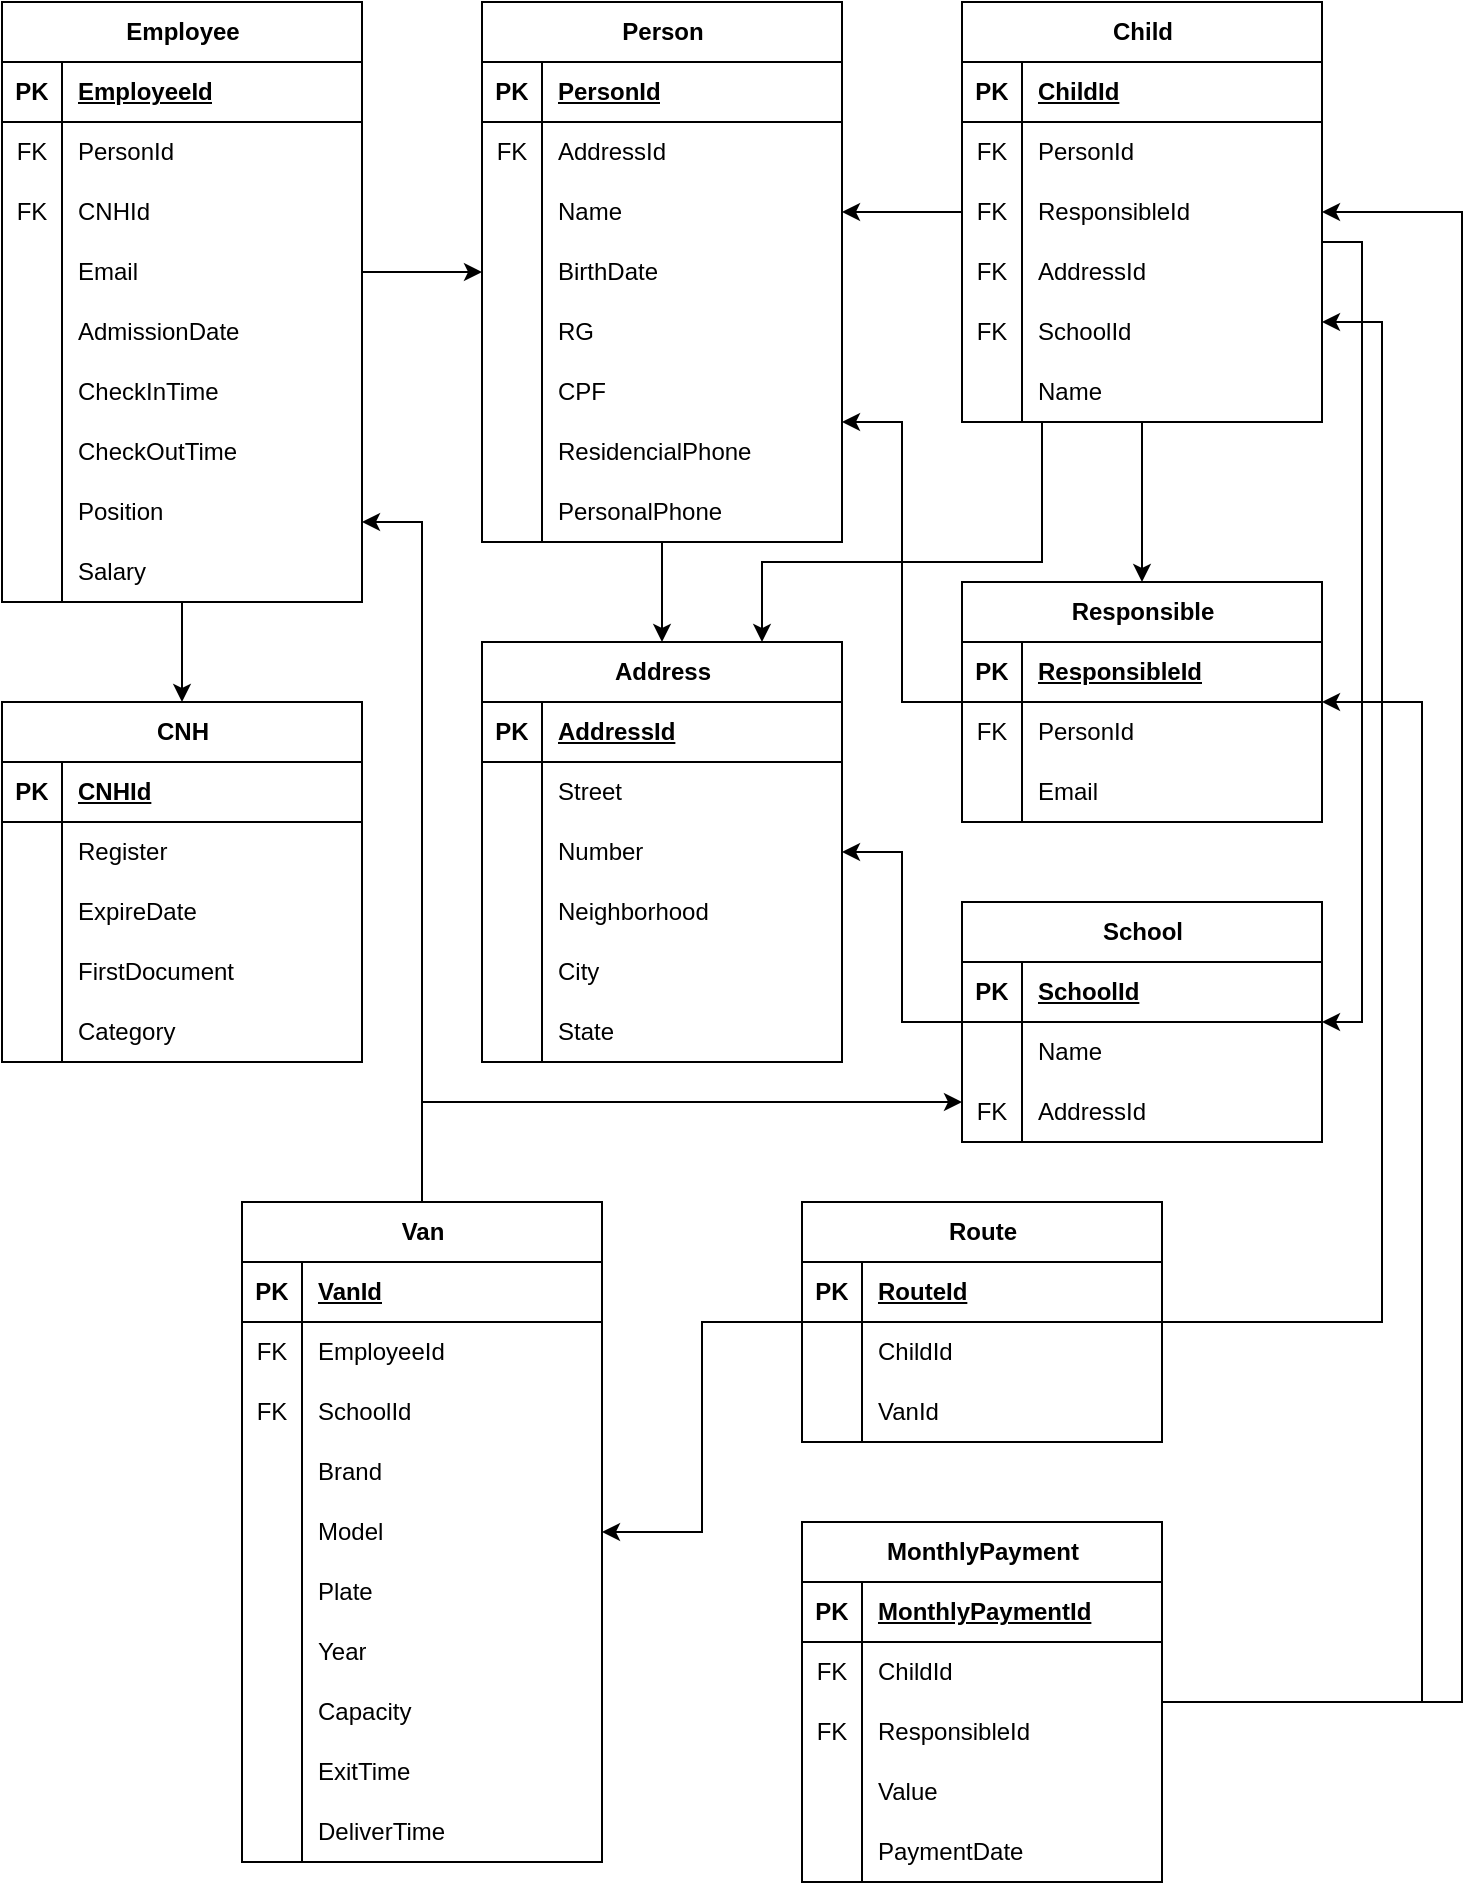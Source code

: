<mxfile version="24.7.7">
  <diagram name="Página-1" id="W8VbRcGz93jxTfIfKF0Q">
    <mxGraphModel dx="1009" dy="573" grid="1" gridSize="10" guides="1" tooltips="1" connect="1" arrows="1" fold="1" page="1" pageScale="1" pageWidth="827" pageHeight="1169" math="0" shadow="0">
      <root>
        <mxCell id="0" />
        <mxCell id="1" parent="0" />
        <mxCell id="DZk8tnhAUCCo80bfn3vg-52" style="edgeStyle=orthogonalEdgeStyle;rounded=0;orthogonalLoop=1;jettySize=auto;html=1;exitX=1;exitY=0.5;exitDx=0;exitDy=0;" parent="1" source="DZk8tnhAUCCo80bfn3vg-75" target="DZk8tnhAUCCo80bfn3vg-1" edge="1">
          <mxGeometry relative="1" as="geometry" />
        </mxCell>
        <mxCell id="DZk8tnhAUCCo80bfn3vg-54" style="edgeStyle=orthogonalEdgeStyle;rounded=0;orthogonalLoop=1;jettySize=auto;html=1;" parent="1" source="RarDvFQJGIoNKE9KhDYw-1" target="RarDvFQJGIoNKE9KhDYw-46" edge="1">
          <mxGeometry relative="1" as="geometry" />
        </mxCell>
        <mxCell id="RarDvFQJGIoNKE9KhDYw-1" value="Employee" style="shape=table;startSize=30;container=1;collapsible=1;childLayout=tableLayout;fixedRows=1;rowLines=0;fontStyle=1;align=center;resizeLast=1;html=1;" parent="1" vertex="1">
          <mxGeometry x="40" y="40" width="180" height="300" as="geometry" />
        </mxCell>
        <mxCell id="RarDvFQJGIoNKE9KhDYw-2" value="" style="shape=tableRow;horizontal=0;startSize=0;swimlaneHead=0;swimlaneBody=0;fillColor=none;collapsible=0;dropTarget=0;points=[[0,0.5],[1,0.5]];portConstraint=eastwest;top=0;left=0;right=0;bottom=1;" parent="RarDvFQJGIoNKE9KhDYw-1" vertex="1">
          <mxGeometry y="30" width="180" height="30" as="geometry" />
        </mxCell>
        <mxCell id="RarDvFQJGIoNKE9KhDYw-3" value="PK" style="shape=partialRectangle;connectable=0;fillColor=none;top=0;left=0;bottom=0;right=0;fontStyle=1;overflow=hidden;whiteSpace=wrap;html=1;" parent="RarDvFQJGIoNKE9KhDYw-2" vertex="1">
          <mxGeometry width="30" height="30" as="geometry">
            <mxRectangle width="30" height="30" as="alternateBounds" />
          </mxGeometry>
        </mxCell>
        <mxCell id="RarDvFQJGIoNKE9KhDYw-4" value="EmployeeId" style="shape=partialRectangle;connectable=0;fillColor=none;top=0;left=0;bottom=0;right=0;align=left;spacingLeft=6;fontStyle=5;overflow=hidden;whiteSpace=wrap;html=1;" parent="RarDvFQJGIoNKE9KhDYw-2" vertex="1">
          <mxGeometry x="30" width="150" height="30" as="geometry">
            <mxRectangle width="150" height="30" as="alternateBounds" />
          </mxGeometry>
        </mxCell>
        <mxCell id="DZk8tnhAUCCo80bfn3vg-32" style="shape=tableRow;horizontal=0;startSize=0;swimlaneHead=0;swimlaneBody=0;fillColor=none;collapsible=0;dropTarget=0;points=[[0,0.5],[1,0.5]];portConstraint=eastwest;top=0;left=0;right=0;bottom=0;" parent="RarDvFQJGIoNKE9KhDYw-1" vertex="1">
          <mxGeometry y="60" width="180" height="30" as="geometry" />
        </mxCell>
        <mxCell id="DZk8tnhAUCCo80bfn3vg-33" value="FK" style="shape=partialRectangle;connectable=0;fillColor=none;top=0;left=0;bottom=0;right=0;editable=1;overflow=hidden;whiteSpace=wrap;html=1;" parent="DZk8tnhAUCCo80bfn3vg-32" vertex="1">
          <mxGeometry width="30" height="30" as="geometry">
            <mxRectangle width="30" height="30" as="alternateBounds" />
          </mxGeometry>
        </mxCell>
        <mxCell id="DZk8tnhAUCCo80bfn3vg-34" value="PersonId" style="shape=partialRectangle;connectable=0;fillColor=none;top=0;left=0;bottom=0;right=0;align=left;spacingLeft=6;overflow=hidden;whiteSpace=wrap;html=1;" parent="DZk8tnhAUCCo80bfn3vg-32" vertex="1">
          <mxGeometry x="30" width="150" height="30" as="geometry">
            <mxRectangle width="150" height="30" as="alternateBounds" />
          </mxGeometry>
        </mxCell>
        <mxCell id="RarDvFQJGIoNKE9KhDYw-72" style="shape=tableRow;horizontal=0;startSize=0;swimlaneHead=0;swimlaneBody=0;fillColor=none;collapsible=0;dropTarget=0;points=[[0,0.5],[1,0.5]];portConstraint=eastwest;top=0;left=0;right=0;bottom=0;" parent="RarDvFQJGIoNKE9KhDYw-1" vertex="1">
          <mxGeometry y="90" width="180" height="30" as="geometry" />
        </mxCell>
        <mxCell id="RarDvFQJGIoNKE9KhDYw-73" value="FK" style="shape=partialRectangle;connectable=0;fillColor=none;top=0;left=0;bottom=0;right=0;editable=1;overflow=hidden;whiteSpace=wrap;html=1;" parent="RarDvFQJGIoNKE9KhDYw-72" vertex="1">
          <mxGeometry width="30" height="30" as="geometry">
            <mxRectangle width="30" height="30" as="alternateBounds" />
          </mxGeometry>
        </mxCell>
        <mxCell id="RarDvFQJGIoNKE9KhDYw-74" value="CNHId" style="shape=partialRectangle;connectable=0;fillColor=none;top=0;left=0;bottom=0;right=0;align=left;spacingLeft=6;overflow=hidden;whiteSpace=wrap;html=1;" parent="RarDvFQJGIoNKE9KhDYw-72" vertex="1">
          <mxGeometry x="30" width="150" height="30" as="geometry">
            <mxRectangle width="150" height="30" as="alternateBounds" />
          </mxGeometry>
        </mxCell>
        <mxCell id="DZk8tnhAUCCo80bfn3vg-75" style="shape=tableRow;horizontal=0;startSize=0;swimlaneHead=0;swimlaneBody=0;fillColor=none;collapsible=0;dropTarget=0;points=[[0,0.5],[1,0.5]];portConstraint=eastwest;top=0;left=0;right=0;bottom=0;" parent="RarDvFQJGIoNKE9KhDYw-1" vertex="1">
          <mxGeometry y="120" width="180" height="30" as="geometry" />
        </mxCell>
        <mxCell id="DZk8tnhAUCCo80bfn3vg-76" style="shape=partialRectangle;connectable=0;fillColor=none;top=0;left=0;bottom=0;right=0;editable=1;overflow=hidden;whiteSpace=wrap;html=1;" parent="DZk8tnhAUCCo80bfn3vg-75" vertex="1">
          <mxGeometry width="30" height="30" as="geometry">
            <mxRectangle width="30" height="30" as="alternateBounds" />
          </mxGeometry>
        </mxCell>
        <mxCell id="DZk8tnhAUCCo80bfn3vg-77" value="Email" style="shape=partialRectangle;connectable=0;fillColor=none;top=0;left=0;bottom=0;right=0;align=left;spacingLeft=6;overflow=hidden;whiteSpace=wrap;html=1;" parent="DZk8tnhAUCCo80bfn3vg-75" vertex="1">
          <mxGeometry x="30" width="150" height="30" as="geometry">
            <mxRectangle width="150" height="30" as="alternateBounds" />
          </mxGeometry>
        </mxCell>
        <mxCell id="RarDvFQJGIoNKE9KhDYw-23" style="shape=tableRow;horizontal=0;startSize=0;swimlaneHead=0;swimlaneBody=0;fillColor=none;collapsible=0;dropTarget=0;points=[[0,0.5],[1,0.5]];portConstraint=eastwest;top=0;left=0;right=0;bottom=0;" parent="RarDvFQJGIoNKE9KhDYw-1" vertex="1">
          <mxGeometry y="150" width="180" height="30" as="geometry" />
        </mxCell>
        <mxCell id="RarDvFQJGIoNKE9KhDYw-24" style="shape=partialRectangle;connectable=0;fillColor=none;top=0;left=0;bottom=0;right=0;editable=1;overflow=hidden;whiteSpace=wrap;html=1;" parent="RarDvFQJGIoNKE9KhDYw-23" vertex="1">
          <mxGeometry width="30" height="30" as="geometry">
            <mxRectangle width="30" height="30" as="alternateBounds" />
          </mxGeometry>
        </mxCell>
        <mxCell id="RarDvFQJGIoNKE9KhDYw-25" value="AdmissionDate&lt;span style=&quot;white-space: pre;&quot;&gt;&#x9;&lt;/span&gt;" style="shape=partialRectangle;connectable=0;fillColor=none;top=0;left=0;bottom=0;right=0;align=left;spacingLeft=6;overflow=hidden;whiteSpace=wrap;html=1;" parent="RarDvFQJGIoNKE9KhDYw-23" vertex="1">
          <mxGeometry x="30" width="150" height="30" as="geometry">
            <mxRectangle width="150" height="30" as="alternateBounds" />
          </mxGeometry>
        </mxCell>
        <mxCell id="RarDvFQJGIoNKE9KhDYw-26" style="shape=tableRow;horizontal=0;startSize=0;swimlaneHead=0;swimlaneBody=0;fillColor=none;collapsible=0;dropTarget=0;points=[[0,0.5],[1,0.5]];portConstraint=eastwest;top=0;left=0;right=0;bottom=0;" parent="RarDvFQJGIoNKE9KhDYw-1" vertex="1">
          <mxGeometry y="180" width="180" height="30" as="geometry" />
        </mxCell>
        <mxCell id="RarDvFQJGIoNKE9KhDYw-27" style="shape=partialRectangle;connectable=0;fillColor=none;top=0;left=0;bottom=0;right=0;editable=1;overflow=hidden;whiteSpace=wrap;html=1;" parent="RarDvFQJGIoNKE9KhDYw-26" vertex="1">
          <mxGeometry width="30" height="30" as="geometry">
            <mxRectangle width="30" height="30" as="alternateBounds" />
          </mxGeometry>
        </mxCell>
        <mxCell id="RarDvFQJGIoNKE9KhDYw-28" value="CheckInTime&lt;span style=&quot;white-space: pre;&quot;&gt;&#x9;&lt;/span&gt;" style="shape=partialRectangle;connectable=0;fillColor=none;top=0;left=0;bottom=0;right=0;align=left;spacingLeft=6;overflow=hidden;whiteSpace=wrap;html=1;" parent="RarDvFQJGIoNKE9KhDYw-26" vertex="1">
          <mxGeometry x="30" width="150" height="30" as="geometry">
            <mxRectangle width="150" height="30" as="alternateBounds" />
          </mxGeometry>
        </mxCell>
        <mxCell id="RarDvFQJGIoNKE9KhDYw-85" style="shape=tableRow;horizontal=0;startSize=0;swimlaneHead=0;swimlaneBody=0;fillColor=none;collapsible=0;dropTarget=0;points=[[0,0.5],[1,0.5]];portConstraint=eastwest;top=0;left=0;right=0;bottom=0;" parent="RarDvFQJGIoNKE9KhDYw-1" vertex="1">
          <mxGeometry y="210" width="180" height="30" as="geometry" />
        </mxCell>
        <mxCell id="RarDvFQJGIoNKE9KhDYw-86" style="shape=partialRectangle;connectable=0;fillColor=none;top=0;left=0;bottom=0;right=0;editable=1;overflow=hidden;whiteSpace=wrap;html=1;" parent="RarDvFQJGIoNKE9KhDYw-85" vertex="1">
          <mxGeometry width="30" height="30" as="geometry">
            <mxRectangle width="30" height="30" as="alternateBounds" />
          </mxGeometry>
        </mxCell>
        <mxCell id="RarDvFQJGIoNKE9KhDYw-87" value="CheckOutTime" style="shape=partialRectangle;connectable=0;fillColor=none;top=0;left=0;bottom=0;right=0;align=left;spacingLeft=6;overflow=hidden;whiteSpace=wrap;html=1;" parent="RarDvFQJGIoNKE9KhDYw-85" vertex="1">
          <mxGeometry x="30" width="150" height="30" as="geometry">
            <mxRectangle width="150" height="30" as="alternateBounds" />
          </mxGeometry>
        </mxCell>
        <mxCell id="RarDvFQJGIoNKE9KhDYw-82" style="shape=tableRow;horizontal=0;startSize=0;swimlaneHead=0;swimlaneBody=0;fillColor=none;collapsible=0;dropTarget=0;points=[[0,0.5],[1,0.5]];portConstraint=eastwest;top=0;left=0;right=0;bottom=0;" parent="RarDvFQJGIoNKE9KhDYw-1" vertex="1">
          <mxGeometry y="240" width="180" height="30" as="geometry" />
        </mxCell>
        <mxCell id="RarDvFQJGIoNKE9KhDYw-83" style="shape=partialRectangle;connectable=0;fillColor=none;top=0;left=0;bottom=0;right=0;editable=1;overflow=hidden;whiteSpace=wrap;html=1;" parent="RarDvFQJGIoNKE9KhDYw-82" vertex="1">
          <mxGeometry width="30" height="30" as="geometry">
            <mxRectangle width="30" height="30" as="alternateBounds" />
          </mxGeometry>
        </mxCell>
        <mxCell id="RarDvFQJGIoNKE9KhDYw-84" value="Position" style="shape=partialRectangle;connectable=0;fillColor=none;top=0;left=0;bottom=0;right=0;align=left;spacingLeft=6;overflow=hidden;whiteSpace=wrap;html=1;" parent="RarDvFQJGIoNKE9KhDYw-82" vertex="1">
          <mxGeometry x="30" width="150" height="30" as="geometry">
            <mxRectangle width="150" height="30" as="alternateBounds" />
          </mxGeometry>
        </mxCell>
        <mxCell id="RarDvFQJGIoNKE9KhDYw-29" style="shape=tableRow;horizontal=0;startSize=0;swimlaneHead=0;swimlaneBody=0;fillColor=none;collapsible=0;dropTarget=0;points=[[0,0.5],[1,0.5]];portConstraint=eastwest;top=0;left=0;right=0;bottom=0;" parent="RarDvFQJGIoNKE9KhDYw-1" vertex="1">
          <mxGeometry y="270" width="180" height="30" as="geometry" />
        </mxCell>
        <mxCell id="RarDvFQJGIoNKE9KhDYw-30" style="shape=partialRectangle;connectable=0;fillColor=none;top=0;left=0;bottom=0;right=0;editable=1;overflow=hidden;whiteSpace=wrap;html=1;" parent="RarDvFQJGIoNKE9KhDYw-29" vertex="1">
          <mxGeometry width="30" height="30" as="geometry">
            <mxRectangle width="30" height="30" as="alternateBounds" />
          </mxGeometry>
        </mxCell>
        <mxCell id="RarDvFQJGIoNKE9KhDYw-31" value="Salary" style="shape=partialRectangle;connectable=0;fillColor=none;top=0;left=0;bottom=0;right=0;align=left;spacingLeft=6;overflow=hidden;whiteSpace=wrap;html=1;" parent="RarDvFQJGIoNKE9KhDYw-29" vertex="1">
          <mxGeometry x="30" width="150" height="30" as="geometry">
            <mxRectangle width="150" height="30" as="alternateBounds" />
          </mxGeometry>
        </mxCell>
        <mxCell id="RarDvFQJGIoNKE9KhDYw-32" value="Address" style="shape=table;startSize=30;container=1;collapsible=1;childLayout=tableLayout;fixedRows=1;rowLines=0;fontStyle=1;align=center;resizeLast=1;html=1;" parent="1" vertex="1">
          <mxGeometry x="280" y="360" width="180" height="210" as="geometry" />
        </mxCell>
        <mxCell id="RarDvFQJGIoNKE9KhDYw-33" value="" style="shape=tableRow;horizontal=0;startSize=0;swimlaneHead=0;swimlaneBody=0;fillColor=none;collapsible=0;dropTarget=0;points=[[0,0.5],[1,0.5]];portConstraint=eastwest;top=0;left=0;right=0;bottom=1;" parent="RarDvFQJGIoNKE9KhDYw-32" vertex="1">
          <mxGeometry y="30" width="180" height="30" as="geometry" />
        </mxCell>
        <mxCell id="RarDvFQJGIoNKE9KhDYw-34" value="PK" style="shape=partialRectangle;connectable=0;fillColor=none;top=0;left=0;bottom=0;right=0;fontStyle=1;overflow=hidden;whiteSpace=wrap;html=1;" parent="RarDvFQJGIoNKE9KhDYw-33" vertex="1">
          <mxGeometry width="30" height="30" as="geometry">
            <mxRectangle width="30" height="30" as="alternateBounds" />
          </mxGeometry>
        </mxCell>
        <mxCell id="RarDvFQJGIoNKE9KhDYw-35" value="AddressId" style="shape=partialRectangle;connectable=0;fillColor=none;top=0;left=0;bottom=0;right=0;align=left;spacingLeft=6;fontStyle=5;overflow=hidden;whiteSpace=wrap;html=1;" parent="RarDvFQJGIoNKE9KhDYw-33" vertex="1">
          <mxGeometry x="30" width="150" height="30" as="geometry">
            <mxRectangle width="150" height="30" as="alternateBounds" />
          </mxGeometry>
        </mxCell>
        <mxCell id="RarDvFQJGIoNKE9KhDYw-36" value="" style="shape=tableRow;horizontal=0;startSize=0;swimlaneHead=0;swimlaneBody=0;fillColor=none;collapsible=0;dropTarget=0;points=[[0,0.5],[1,0.5]];portConstraint=eastwest;top=0;left=0;right=0;bottom=0;" parent="RarDvFQJGIoNKE9KhDYw-32" vertex="1">
          <mxGeometry y="60" width="180" height="30" as="geometry" />
        </mxCell>
        <mxCell id="RarDvFQJGIoNKE9KhDYw-37" value="" style="shape=partialRectangle;connectable=0;fillColor=none;top=0;left=0;bottom=0;right=0;editable=1;overflow=hidden;whiteSpace=wrap;html=1;" parent="RarDvFQJGIoNKE9KhDYw-36" vertex="1">
          <mxGeometry width="30" height="30" as="geometry">
            <mxRectangle width="30" height="30" as="alternateBounds" />
          </mxGeometry>
        </mxCell>
        <mxCell id="RarDvFQJGIoNKE9KhDYw-38" value="Street" style="shape=partialRectangle;connectable=0;fillColor=none;top=0;left=0;bottom=0;right=0;align=left;spacingLeft=6;overflow=hidden;whiteSpace=wrap;html=1;" parent="RarDvFQJGIoNKE9KhDYw-36" vertex="1">
          <mxGeometry x="30" width="150" height="30" as="geometry">
            <mxRectangle width="150" height="30" as="alternateBounds" />
          </mxGeometry>
        </mxCell>
        <mxCell id="DZk8tnhAUCCo80bfn3vg-47" style="shape=tableRow;horizontal=0;startSize=0;swimlaneHead=0;swimlaneBody=0;fillColor=none;collapsible=0;dropTarget=0;points=[[0,0.5],[1,0.5]];portConstraint=eastwest;top=0;left=0;right=0;bottom=0;" parent="RarDvFQJGIoNKE9KhDYw-32" vertex="1">
          <mxGeometry y="90" width="180" height="30" as="geometry" />
        </mxCell>
        <mxCell id="DZk8tnhAUCCo80bfn3vg-48" style="shape=partialRectangle;connectable=0;fillColor=none;top=0;left=0;bottom=0;right=0;editable=1;overflow=hidden;whiteSpace=wrap;html=1;" parent="DZk8tnhAUCCo80bfn3vg-47" vertex="1">
          <mxGeometry width="30" height="30" as="geometry">
            <mxRectangle width="30" height="30" as="alternateBounds" />
          </mxGeometry>
        </mxCell>
        <mxCell id="DZk8tnhAUCCo80bfn3vg-49" value="Number" style="shape=partialRectangle;connectable=0;fillColor=none;top=0;left=0;bottom=0;right=0;align=left;spacingLeft=6;overflow=hidden;whiteSpace=wrap;html=1;" parent="DZk8tnhAUCCo80bfn3vg-47" vertex="1">
          <mxGeometry x="30" width="150" height="30" as="geometry">
            <mxRectangle width="150" height="30" as="alternateBounds" />
          </mxGeometry>
        </mxCell>
        <mxCell id="DZk8tnhAUCCo80bfn3vg-44" style="shape=tableRow;horizontal=0;startSize=0;swimlaneHead=0;swimlaneBody=0;fillColor=none;collapsible=0;dropTarget=0;points=[[0,0.5],[1,0.5]];portConstraint=eastwest;top=0;left=0;right=0;bottom=0;" parent="RarDvFQJGIoNKE9KhDYw-32" vertex="1">
          <mxGeometry y="120" width="180" height="30" as="geometry" />
        </mxCell>
        <mxCell id="DZk8tnhAUCCo80bfn3vg-45" style="shape=partialRectangle;connectable=0;fillColor=none;top=0;left=0;bottom=0;right=0;editable=1;overflow=hidden;whiteSpace=wrap;html=1;" parent="DZk8tnhAUCCo80bfn3vg-44" vertex="1">
          <mxGeometry width="30" height="30" as="geometry">
            <mxRectangle width="30" height="30" as="alternateBounds" />
          </mxGeometry>
        </mxCell>
        <mxCell id="DZk8tnhAUCCo80bfn3vg-46" value="Neighborhood" style="shape=partialRectangle;connectable=0;fillColor=none;top=0;left=0;bottom=0;right=0;align=left;spacingLeft=6;overflow=hidden;whiteSpace=wrap;html=1;" parent="DZk8tnhAUCCo80bfn3vg-44" vertex="1">
          <mxGeometry x="30" width="150" height="30" as="geometry">
            <mxRectangle width="150" height="30" as="alternateBounds" />
          </mxGeometry>
        </mxCell>
        <mxCell id="RarDvFQJGIoNKE9KhDYw-39" value="" style="shape=tableRow;horizontal=0;startSize=0;swimlaneHead=0;swimlaneBody=0;fillColor=none;collapsible=0;dropTarget=0;points=[[0,0.5],[1,0.5]];portConstraint=eastwest;top=0;left=0;right=0;bottom=0;" parent="RarDvFQJGIoNKE9KhDYw-32" vertex="1">
          <mxGeometry y="150" width="180" height="30" as="geometry" />
        </mxCell>
        <mxCell id="RarDvFQJGIoNKE9KhDYw-40" value="" style="shape=partialRectangle;connectable=0;fillColor=none;top=0;left=0;bottom=0;right=0;editable=1;overflow=hidden;whiteSpace=wrap;html=1;" parent="RarDvFQJGIoNKE9KhDYw-39" vertex="1">
          <mxGeometry width="30" height="30" as="geometry">
            <mxRectangle width="30" height="30" as="alternateBounds" />
          </mxGeometry>
        </mxCell>
        <mxCell id="RarDvFQJGIoNKE9KhDYw-41" value="City" style="shape=partialRectangle;connectable=0;fillColor=none;top=0;left=0;bottom=0;right=0;align=left;spacingLeft=6;overflow=hidden;whiteSpace=wrap;html=1;" parent="RarDvFQJGIoNKE9KhDYw-39" vertex="1">
          <mxGeometry x="30" width="150" height="30" as="geometry">
            <mxRectangle width="150" height="30" as="alternateBounds" />
          </mxGeometry>
        </mxCell>
        <mxCell id="RarDvFQJGIoNKE9KhDYw-42" value="" style="shape=tableRow;horizontal=0;startSize=0;swimlaneHead=0;swimlaneBody=0;fillColor=none;collapsible=0;dropTarget=0;points=[[0,0.5],[1,0.5]];portConstraint=eastwest;top=0;left=0;right=0;bottom=0;" parent="RarDvFQJGIoNKE9KhDYw-32" vertex="1">
          <mxGeometry y="180" width="180" height="30" as="geometry" />
        </mxCell>
        <mxCell id="RarDvFQJGIoNKE9KhDYw-43" value="" style="shape=partialRectangle;connectable=0;fillColor=none;top=0;left=0;bottom=0;right=0;editable=1;overflow=hidden;whiteSpace=wrap;html=1;" parent="RarDvFQJGIoNKE9KhDYw-42" vertex="1">
          <mxGeometry width="30" height="30" as="geometry">
            <mxRectangle width="30" height="30" as="alternateBounds" />
          </mxGeometry>
        </mxCell>
        <mxCell id="RarDvFQJGIoNKE9KhDYw-44" value="State" style="shape=partialRectangle;connectable=0;fillColor=none;top=0;left=0;bottom=0;right=0;align=left;spacingLeft=6;overflow=hidden;whiteSpace=wrap;html=1;" parent="RarDvFQJGIoNKE9KhDYw-42" vertex="1">
          <mxGeometry x="30" width="150" height="30" as="geometry">
            <mxRectangle width="150" height="30" as="alternateBounds" />
          </mxGeometry>
        </mxCell>
        <mxCell id="RarDvFQJGIoNKE9KhDYw-46" value="CNH" style="shape=table;startSize=30;container=1;collapsible=1;childLayout=tableLayout;fixedRows=1;rowLines=0;fontStyle=1;align=center;resizeLast=1;html=1;" parent="1" vertex="1">
          <mxGeometry x="40" y="390" width="180" height="180" as="geometry" />
        </mxCell>
        <mxCell id="RarDvFQJGIoNKE9KhDYw-47" value="" style="shape=tableRow;horizontal=0;startSize=0;swimlaneHead=0;swimlaneBody=0;fillColor=none;collapsible=0;dropTarget=0;points=[[0,0.5],[1,0.5]];portConstraint=eastwest;top=0;left=0;right=0;bottom=1;" parent="RarDvFQJGIoNKE9KhDYw-46" vertex="1">
          <mxGeometry y="30" width="180" height="30" as="geometry" />
        </mxCell>
        <mxCell id="RarDvFQJGIoNKE9KhDYw-48" value="PK" style="shape=partialRectangle;connectable=0;fillColor=none;top=0;left=0;bottom=0;right=0;fontStyle=1;overflow=hidden;whiteSpace=wrap;html=1;" parent="RarDvFQJGIoNKE9KhDYw-47" vertex="1">
          <mxGeometry width="30" height="30" as="geometry">
            <mxRectangle width="30" height="30" as="alternateBounds" />
          </mxGeometry>
        </mxCell>
        <mxCell id="RarDvFQJGIoNKE9KhDYw-49" value="CNHId" style="shape=partialRectangle;connectable=0;fillColor=none;top=0;left=0;bottom=0;right=0;align=left;spacingLeft=6;fontStyle=5;overflow=hidden;whiteSpace=wrap;html=1;" parent="RarDvFQJGIoNKE9KhDYw-47" vertex="1">
          <mxGeometry x="30" width="150" height="30" as="geometry">
            <mxRectangle width="150" height="30" as="alternateBounds" />
          </mxGeometry>
        </mxCell>
        <mxCell id="RarDvFQJGIoNKE9KhDYw-50" value="" style="shape=tableRow;horizontal=0;startSize=0;swimlaneHead=0;swimlaneBody=0;fillColor=none;collapsible=0;dropTarget=0;points=[[0,0.5],[1,0.5]];portConstraint=eastwest;top=0;left=0;right=0;bottom=0;" parent="RarDvFQJGIoNKE9KhDYw-46" vertex="1">
          <mxGeometry y="60" width="180" height="30" as="geometry" />
        </mxCell>
        <mxCell id="RarDvFQJGIoNKE9KhDYw-51" value="" style="shape=partialRectangle;connectable=0;fillColor=none;top=0;left=0;bottom=0;right=0;editable=1;overflow=hidden;whiteSpace=wrap;html=1;" parent="RarDvFQJGIoNKE9KhDYw-50" vertex="1">
          <mxGeometry width="30" height="30" as="geometry">
            <mxRectangle width="30" height="30" as="alternateBounds" />
          </mxGeometry>
        </mxCell>
        <mxCell id="RarDvFQJGIoNKE9KhDYw-52" value="Register" style="shape=partialRectangle;connectable=0;fillColor=none;top=0;left=0;bottom=0;right=0;align=left;spacingLeft=6;overflow=hidden;whiteSpace=wrap;html=1;" parent="RarDvFQJGIoNKE9KhDYw-50" vertex="1">
          <mxGeometry x="30" width="150" height="30" as="geometry">
            <mxRectangle width="150" height="30" as="alternateBounds" />
          </mxGeometry>
        </mxCell>
        <mxCell id="RarDvFQJGIoNKE9KhDYw-53" value="" style="shape=tableRow;horizontal=0;startSize=0;swimlaneHead=0;swimlaneBody=0;fillColor=none;collapsible=0;dropTarget=0;points=[[0,0.5],[1,0.5]];portConstraint=eastwest;top=0;left=0;right=0;bottom=0;" parent="RarDvFQJGIoNKE9KhDYw-46" vertex="1">
          <mxGeometry y="90" width="180" height="30" as="geometry" />
        </mxCell>
        <mxCell id="RarDvFQJGIoNKE9KhDYw-54" value="" style="shape=partialRectangle;connectable=0;fillColor=none;top=0;left=0;bottom=0;right=0;editable=1;overflow=hidden;whiteSpace=wrap;html=1;" parent="RarDvFQJGIoNKE9KhDYw-53" vertex="1">
          <mxGeometry width="30" height="30" as="geometry">
            <mxRectangle width="30" height="30" as="alternateBounds" />
          </mxGeometry>
        </mxCell>
        <mxCell id="RarDvFQJGIoNKE9KhDYw-55" value="ExpireDate&lt;span style=&quot;white-space: pre;&quot;&gt;&#x9;&lt;/span&gt;" style="shape=partialRectangle;connectable=0;fillColor=none;top=0;left=0;bottom=0;right=0;align=left;spacingLeft=6;overflow=hidden;whiteSpace=wrap;html=1;" parent="RarDvFQJGIoNKE9KhDYw-53" vertex="1">
          <mxGeometry x="30" width="150" height="30" as="geometry">
            <mxRectangle width="150" height="30" as="alternateBounds" />
          </mxGeometry>
        </mxCell>
        <mxCell id="RarDvFQJGIoNKE9KhDYw-56" value="" style="shape=tableRow;horizontal=0;startSize=0;swimlaneHead=0;swimlaneBody=0;fillColor=none;collapsible=0;dropTarget=0;points=[[0,0.5],[1,0.5]];portConstraint=eastwest;top=0;left=0;right=0;bottom=0;" parent="RarDvFQJGIoNKE9KhDYw-46" vertex="1">
          <mxGeometry y="120" width="180" height="30" as="geometry" />
        </mxCell>
        <mxCell id="RarDvFQJGIoNKE9KhDYw-57" value="" style="shape=partialRectangle;connectable=0;fillColor=none;top=0;left=0;bottom=0;right=0;editable=1;overflow=hidden;whiteSpace=wrap;html=1;" parent="RarDvFQJGIoNKE9KhDYw-56" vertex="1">
          <mxGeometry width="30" height="30" as="geometry">
            <mxRectangle width="30" height="30" as="alternateBounds" />
          </mxGeometry>
        </mxCell>
        <mxCell id="RarDvFQJGIoNKE9KhDYw-58" value="FirstDocument" style="shape=partialRectangle;connectable=0;fillColor=none;top=0;left=0;bottom=0;right=0;align=left;spacingLeft=6;overflow=hidden;whiteSpace=wrap;html=1;" parent="RarDvFQJGIoNKE9KhDYw-56" vertex="1">
          <mxGeometry x="30" width="150" height="30" as="geometry">
            <mxRectangle width="150" height="30" as="alternateBounds" />
          </mxGeometry>
        </mxCell>
        <mxCell id="RarDvFQJGIoNKE9KhDYw-59" style="shape=tableRow;horizontal=0;startSize=0;swimlaneHead=0;swimlaneBody=0;fillColor=none;collapsible=0;dropTarget=0;points=[[0,0.5],[1,0.5]];portConstraint=eastwest;top=0;left=0;right=0;bottom=0;" parent="RarDvFQJGIoNKE9KhDYw-46" vertex="1">
          <mxGeometry y="150" width="180" height="30" as="geometry" />
        </mxCell>
        <mxCell id="RarDvFQJGIoNKE9KhDYw-60" style="shape=partialRectangle;connectable=0;fillColor=none;top=0;left=0;bottom=0;right=0;editable=1;overflow=hidden;whiteSpace=wrap;html=1;" parent="RarDvFQJGIoNKE9KhDYw-59" vertex="1">
          <mxGeometry width="30" height="30" as="geometry">
            <mxRectangle width="30" height="30" as="alternateBounds" />
          </mxGeometry>
        </mxCell>
        <mxCell id="RarDvFQJGIoNKE9KhDYw-61" value="Category" style="shape=partialRectangle;connectable=0;fillColor=none;top=0;left=0;bottom=0;right=0;align=left;spacingLeft=6;overflow=hidden;whiteSpace=wrap;html=1;" parent="RarDvFQJGIoNKE9KhDYw-59" vertex="1">
          <mxGeometry x="30" width="150" height="30" as="geometry">
            <mxRectangle width="150" height="30" as="alternateBounds" />
          </mxGeometry>
        </mxCell>
        <mxCell id="DZk8tnhAUCCo80bfn3vg-53" style="edgeStyle=orthogonalEdgeStyle;rounded=0;orthogonalLoop=1;jettySize=auto;html=1;entryX=1;entryY=0.5;entryDx=0;entryDy=0;" parent="1" source="RarDvFQJGIoNKE9KhDYw-88" target="DZk8tnhAUCCo80bfn3vg-5" edge="1">
          <mxGeometry relative="1" as="geometry" />
        </mxCell>
        <mxCell id="DZk8tnhAUCCo80bfn3vg-106" style="edgeStyle=orthogonalEdgeStyle;rounded=0;orthogonalLoop=1;jettySize=auto;html=1;" parent="1" source="RarDvFQJGIoNKE9KhDYw-88" target="DZk8tnhAUCCo80bfn3vg-55" edge="1">
          <mxGeometry relative="1" as="geometry" />
        </mxCell>
        <mxCell id="Q4ejH18awX3wn1NAQvx5-7" style="edgeStyle=orthogonalEdgeStyle;rounded=0;orthogonalLoop=1;jettySize=auto;html=1;" edge="1" parent="1" source="RarDvFQJGIoNKE9KhDYw-88" target="RarDvFQJGIoNKE9KhDYw-32">
          <mxGeometry relative="1" as="geometry">
            <Array as="points">
              <mxPoint x="560" y="320" />
              <mxPoint x="420" y="320" />
            </Array>
          </mxGeometry>
        </mxCell>
        <mxCell id="Q4ejH18awX3wn1NAQvx5-8" style="edgeStyle=orthogonalEdgeStyle;rounded=0;orthogonalLoop=1;jettySize=auto;html=1;" edge="1" parent="1" source="RarDvFQJGIoNKE9KhDYw-88" target="_aLMVoRccC_pxGX0zlp3-4">
          <mxGeometry relative="1" as="geometry">
            <Array as="points">
              <mxPoint x="720" y="160" />
              <mxPoint x="720" y="550" />
            </Array>
          </mxGeometry>
        </mxCell>
        <mxCell id="RarDvFQJGIoNKE9KhDYw-88" value="Child" style="shape=table;startSize=30;container=1;collapsible=1;childLayout=tableLayout;fixedRows=1;rowLines=0;fontStyle=1;align=center;resizeLast=1;html=1;" parent="1" vertex="1">
          <mxGeometry x="520" y="40" width="180" height="210" as="geometry" />
        </mxCell>
        <mxCell id="RarDvFQJGIoNKE9KhDYw-89" value="" style="shape=tableRow;horizontal=0;startSize=0;swimlaneHead=0;swimlaneBody=0;fillColor=none;collapsible=0;dropTarget=0;points=[[0,0.5],[1,0.5]];portConstraint=eastwest;top=0;left=0;right=0;bottom=1;" parent="RarDvFQJGIoNKE9KhDYw-88" vertex="1">
          <mxGeometry y="30" width="180" height="30" as="geometry" />
        </mxCell>
        <mxCell id="RarDvFQJGIoNKE9KhDYw-90" value="PK" style="shape=partialRectangle;connectable=0;fillColor=none;top=0;left=0;bottom=0;right=0;fontStyle=1;overflow=hidden;whiteSpace=wrap;html=1;" parent="RarDvFQJGIoNKE9KhDYw-89" vertex="1">
          <mxGeometry width="30" height="30" as="geometry">
            <mxRectangle width="30" height="30" as="alternateBounds" />
          </mxGeometry>
        </mxCell>
        <mxCell id="RarDvFQJGIoNKE9KhDYw-91" value="ChildId" style="shape=partialRectangle;connectable=0;fillColor=none;top=0;left=0;bottom=0;right=0;align=left;spacingLeft=6;fontStyle=5;overflow=hidden;whiteSpace=wrap;html=1;" parent="RarDvFQJGIoNKE9KhDYw-89" vertex="1">
          <mxGeometry x="30" width="150" height="30" as="geometry">
            <mxRectangle width="150" height="30" as="alternateBounds" />
          </mxGeometry>
        </mxCell>
        <mxCell id="DZk8tnhAUCCo80bfn3vg-36" style="shape=tableRow;horizontal=0;startSize=0;swimlaneHead=0;swimlaneBody=0;fillColor=none;collapsible=0;dropTarget=0;points=[[0,0.5],[1,0.5]];portConstraint=eastwest;top=0;left=0;right=0;bottom=0;" parent="RarDvFQJGIoNKE9KhDYw-88" vertex="1">
          <mxGeometry y="60" width="180" height="30" as="geometry" />
        </mxCell>
        <mxCell id="DZk8tnhAUCCo80bfn3vg-37" value="FK" style="shape=partialRectangle;connectable=0;fillColor=none;top=0;left=0;bottom=0;right=0;editable=1;overflow=hidden;whiteSpace=wrap;html=1;" parent="DZk8tnhAUCCo80bfn3vg-36" vertex="1">
          <mxGeometry width="30" height="30" as="geometry">
            <mxRectangle width="30" height="30" as="alternateBounds" />
          </mxGeometry>
        </mxCell>
        <mxCell id="DZk8tnhAUCCo80bfn3vg-38" value="PersonId" style="shape=partialRectangle;connectable=0;fillColor=none;top=0;left=0;bottom=0;right=0;align=left;spacingLeft=6;overflow=hidden;whiteSpace=wrap;html=1;" parent="DZk8tnhAUCCo80bfn3vg-36" vertex="1">
          <mxGeometry x="30" width="150" height="30" as="geometry">
            <mxRectangle width="150" height="30" as="alternateBounds" />
          </mxGeometry>
        </mxCell>
        <mxCell id="DZk8tnhAUCCo80bfn3vg-69" style="shape=tableRow;horizontal=0;startSize=0;swimlaneHead=0;swimlaneBody=0;fillColor=none;collapsible=0;dropTarget=0;points=[[0,0.5],[1,0.5]];portConstraint=eastwest;top=0;left=0;right=0;bottom=0;" parent="RarDvFQJGIoNKE9KhDYw-88" vertex="1">
          <mxGeometry y="90" width="180" height="30" as="geometry" />
        </mxCell>
        <mxCell id="DZk8tnhAUCCo80bfn3vg-70" value="FK" style="shape=partialRectangle;connectable=0;fillColor=none;top=0;left=0;bottom=0;right=0;editable=1;overflow=hidden;whiteSpace=wrap;html=1;" parent="DZk8tnhAUCCo80bfn3vg-69" vertex="1">
          <mxGeometry width="30" height="30" as="geometry">
            <mxRectangle width="30" height="30" as="alternateBounds" />
          </mxGeometry>
        </mxCell>
        <mxCell id="DZk8tnhAUCCo80bfn3vg-71" value="ResponsibleId" style="shape=partialRectangle;connectable=0;fillColor=none;top=0;left=0;bottom=0;right=0;align=left;spacingLeft=6;overflow=hidden;whiteSpace=wrap;html=1;" parent="DZk8tnhAUCCo80bfn3vg-69" vertex="1">
          <mxGeometry x="30" width="150" height="30" as="geometry">
            <mxRectangle width="150" height="30" as="alternateBounds" />
          </mxGeometry>
        </mxCell>
        <mxCell id="RarDvFQJGIoNKE9KhDYw-98" value="" style="shape=tableRow;horizontal=0;startSize=0;swimlaneHead=0;swimlaneBody=0;fillColor=none;collapsible=0;dropTarget=0;points=[[0,0.5],[1,0.5]];portConstraint=eastwest;top=0;left=0;right=0;bottom=0;" parent="RarDvFQJGIoNKE9KhDYw-88" vertex="1">
          <mxGeometry y="120" width="180" height="30" as="geometry" />
        </mxCell>
        <mxCell id="RarDvFQJGIoNKE9KhDYw-99" value="FK" style="shape=partialRectangle;connectable=0;fillColor=none;top=0;left=0;bottom=0;right=0;editable=1;overflow=hidden;whiteSpace=wrap;html=1;" parent="RarDvFQJGIoNKE9KhDYw-98" vertex="1">
          <mxGeometry width="30" height="30" as="geometry">
            <mxRectangle width="30" height="30" as="alternateBounds" />
          </mxGeometry>
        </mxCell>
        <mxCell id="RarDvFQJGIoNKE9KhDYw-100" value="AddressId" style="shape=partialRectangle;connectable=0;fillColor=none;top=0;left=0;bottom=0;right=0;align=left;spacingLeft=6;overflow=hidden;whiteSpace=wrap;html=1;" parent="RarDvFQJGIoNKE9KhDYw-98" vertex="1">
          <mxGeometry x="30" width="150" height="30" as="geometry">
            <mxRectangle width="150" height="30" as="alternateBounds" />
          </mxGeometry>
        </mxCell>
        <mxCell id="Q4ejH18awX3wn1NAQvx5-4" style="shape=tableRow;horizontal=0;startSize=0;swimlaneHead=0;swimlaneBody=0;fillColor=none;collapsible=0;dropTarget=0;points=[[0,0.5],[1,0.5]];portConstraint=eastwest;top=0;left=0;right=0;bottom=0;" vertex="1" parent="RarDvFQJGIoNKE9KhDYw-88">
          <mxGeometry y="150" width="180" height="30" as="geometry" />
        </mxCell>
        <mxCell id="Q4ejH18awX3wn1NAQvx5-5" value="FK" style="shape=partialRectangle;connectable=0;fillColor=none;top=0;left=0;bottom=0;right=0;editable=1;overflow=hidden;whiteSpace=wrap;html=1;" vertex="1" parent="Q4ejH18awX3wn1NAQvx5-4">
          <mxGeometry width="30" height="30" as="geometry">
            <mxRectangle width="30" height="30" as="alternateBounds" />
          </mxGeometry>
        </mxCell>
        <mxCell id="Q4ejH18awX3wn1NAQvx5-6" value="SchoolId" style="shape=partialRectangle;connectable=0;fillColor=none;top=0;left=0;bottom=0;right=0;align=left;spacingLeft=6;overflow=hidden;whiteSpace=wrap;html=1;" vertex="1" parent="Q4ejH18awX3wn1NAQvx5-4">
          <mxGeometry x="30" width="150" height="30" as="geometry">
            <mxRectangle width="150" height="30" as="alternateBounds" />
          </mxGeometry>
        </mxCell>
        <mxCell id="RarDvFQJGIoNKE9KhDYw-92" value="" style="shape=tableRow;horizontal=0;startSize=0;swimlaneHead=0;swimlaneBody=0;fillColor=none;collapsible=0;dropTarget=0;points=[[0,0.5],[1,0.5]];portConstraint=eastwest;top=0;left=0;right=0;bottom=0;" parent="RarDvFQJGIoNKE9KhDYw-88" vertex="1">
          <mxGeometry y="180" width="180" height="30" as="geometry" />
        </mxCell>
        <mxCell id="RarDvFQJGIoNKE9KhDYw-93" value="" style="shape=partialRectangle;connectable=0;fillColor=none;top=0;left=0;bottom=0;right=0;editable=1;overflow=hidden;whiteSpace=wrap;html=1;" parent="RarDvFQJGIoNKE9KhDYw-92" vertex="1">
          <mxGeometry width="30" height="30" as="geometry">
            <mxRectangle width="30" height="30" as="alternateBounds" />
          </mxGeometry>
        </mxCell>
        <mxCell id="RarDvFQJGIoNKE9KhDYw-94" value="Name" style="shape=partialRectangle;connectable=0;fillColor=none;top=0;left=0;bottom=0;right=0;align=left;spacingLeft=6;overflow=hidden;whiteSpace=wrap;html=1;" parent="RarDvFQJGIoNKE9KhDYw-92" vertex="1">
          <mxGeometry x="30" width="150" height="30" as="geometry">
            <mxRectangle width="150" height="30" as="alternateBounds" />
          </mxGeometry>
        </mxCell>
        <mxCell id="DZk8tnhAUCCo80bfn3vg-51" style="edgeStyle=orthogonalEdgeStyle;rounded=0;orthogonalLoop=1;jettySize=auto;html=1;" parent="1" source="DZk8tnhAUCCo80bfn3vg-1" target="RarDvFQJGIoNKE9KhDYw-32" edge="1">
          <mxGeometry relative="1" as="geometry" />
        </mxCell>
        <mxCell id="DZk8tnhAUCCo80bfn3vg-1" value="Person" style="shape=table;startSize=30;container=1;collapsible=1;childLayout=tableLayout;fixedRows=1;rowLines=0;fontStyle=1;align=center;resizeLast=1;html=1;" parent="1" vertex="1">
          <mxGeometry x="280" y="40" width="180" height="270" as="geometry" />
        </mxCell>
        <mxCell id="DZk8tnhAUCCo80bfn3vg-2" value="" style="shape=tableRow;horizontal=0;startSize=0;swimlaneHead=0;swimlaneBody=0;fillColor=none;collapsible=0;dropTarget=0;points=[[0,0.5],[1,0.5]];portConstraint=eastwest;top=0;left=0;right=0;bottom=1;" parent="DZk8tnhAUCCo80bfn3vg-1" vertex="1">
          <mxGeometry y="30" width="180" height="30" as="geometry" />
        </mxCell>
        <mxCell id="DZk8tnhAUCCo80bfn3vg-3" value="PK" style="shape=partialRectangle;connectable=0;fillColor=none;top=0;left=0;bottom=0;right=0;fontStyle=1;overflow=hidden;whiteSpace=wrap;html=1;" parent="DZk8tnhAUCCo80bfn3vg-2" vertex="1">
          <mxGeometry width="30" height="30" as="geometry">
            <mxRectangle width="30" height="30" as="alternateBounds" />
          </mxGeometry>
        </mxCell>
        <mxCell id="DZk8tnhAUCCo80bfn3vg-4" value="PersonId" style="shape=partialRectangle;connectable=0;fillColor=none;top=0;left=0;bottom=0;right=0;align=left;spacingLeft=6;fontStyle=5;overflow=hidden;whiteSpace=wrap;html=1;" parent="DZk8tnhAUCCo80bfn3vg-2" vertex="1">
          <mxGeometry x="30" width="150" height="30" as="geometry">
            <mxRectangle width="150" height="30" as="alternateBounds" />
          </mxGeometry>
        </mxCell>
        <mxCell id="DZk8tnhAUCCo80bfn3vg-17" style="shape=tableRow;horizontal=0;startSize=0;swimlaneHead=0;swimlaneBody=0;fillColor=none;collapsible=0;dropTarget=0;points=[[0,0.5],[1,0.5]];portConstraint=eastwest;top=0;left=0;right=0;bottom=0;" parent="DZk8tnhAUCCo80bfn3vg-1" vertex="1">
          <mxGeometry y="60" width="180" height="30" as="geometry" />
        </mxCell>
        <mxCell id="DZk8tnhAUCCo80bfn3vg-18" value="FK" style="shape=partialRectangle;connectable=0;fillColor=none;top=0;left=0;bottom=0;right=0;editable=1;overflow=hidden;whiteSpace=wrap;html=1;" parent="DZk8tnhAUCCo80bfn3vg-17" vertex="1">
          <mxGeometry width="30" height="30" as="geometry">
            <mxRectangle width="30" height="30" as="alternateBounds" />
          </mxGeometry>
        </mxCell>
        <mxCell id="DZk8tnhAUCCo80bfn3vg-19" value="AddressId" style="shape=partialRectangle;connectable=0;fillColor=none;top=0;left=0;bottom=0;right=0;align=left;spacingLeft=6;overflow=hidden;whiteSpace=wrap;html=1;" parent="DZk8tnhAUCCo80bfn3vg-17" vertex="1">
          <mxGeometry x="30" width="150" height="30" as="geometry">
            <mxRectangle width="150" height="30" as="alternateBounds" />
          </mxGeometry>
        </mxCell>
        <mxCell id="DZk8tnhAUCCo80bfn3vg-5" value="" style="shape=tableRow;horizontal=0;startSize=0;swimlaneHead=0;swimlaneBody=0;fillColor=none;collapsible=0;dropTarget=0;points=[[0,0.5],[1,0.5]];portConstraint=eastwest;top=0;left=0;right=0;bottom=0;" parent="DZk8tnhAUCCo80bfn3vg-1" vertex="1">
          <mxGeometry y="90" width="180" height="30" as="geometry" />
        </mxCell>
        <mxCell id="DZk8tnhAUCCo80bfn3vg-6" value="" style="shape=partialRectangle;connectable=0;fillColor=none;top=0;left=0;bottom=0;right=0;editable=1;overflow=hidden;whiteSpace=wrap;html=1;" parent="DZk8tnhAUCCo80bfn3vg-5" vertex="1">
          <mxGeometry width="30" height="30" as="geometry">
            <mxRectangle width="30" height="30" as="alternateBounds" />
          </mxGeometry>
        </mxCell>
        <mxCell id="DZk8tnhAUCCo80bfn3vg-7" value="Name" style="shape=partialRectangle;connectable=0;fillColor=none;top=0;left=0;bottom=0;right=0;align=left;spacingLeft=6;overflow=hidden;whiteSpace=wrap;html=1;" parent="DZk8tnhAUCCo80bfn3vg-5" vertex="1">
          <mxGeometry x="30" width="150" height="30" as="geometry">
            <mxRectangle width="150" height="30" as="alternateBounds" />
          </mxGeometry>
        </mxCell>
        <mxCell id="DZk8tnhAUCCo80bfn3vg-8" value="" style="shape=tableRow;horizontal=0;startSize=0;swimlaneHead=0;swimlaneBody=0;fillColor=none;collapsible=0;dropTarget=0;points=[[0,0.5],[1,0.5]];portConstraint=eastwest;top=0;left=0;right=0;bottom=0;" parent="DZk8tnhAUCCo80bfn3vg-1" vertex="1">
          <mxGeometry y="120" width="180" height="30" as="geometry" />
        </mxCell>
        <mxCell id="DZk8tnhAUCCo80bfn3vg-9" value="" style="shape=partialRectangle;connectable=0;fillColor=none;top=0;left=0;bottom=0;right=0;editable=1;overflow=hidden;whiteSpace=wrap;html=1;" parent="DZk8tnhAUCCo80bfn3vg-8" vertex="1">
          <mxGeometry width="30" height="30" as="geometry">
            <mxRectangle width="30" height="30" as="alternateBounds" />
          </mxGeometry>
        </mxCell>
        <mxCell id="DZk8tnhAUCCo80bfn3vg-10" value="BirthDate" style="shape=partialRectangle;connectable=0;fillColor=none;top=0;left=0;bottom=0;right=0;align=left;spacingLeft=6;overflow=hidden;whiteSpace=wrap;html=1;" parent="DZk8tnhAUCCo80bfn3vg-8" vertex="1">
          <mxGeometry x="30" width="150" height="30" as="geometry">
            <mxRectangle width="150" height="30" as="alternateBounds" />
          </mxGeometry>
        </mxCell>
        <mxCell id="DZk8tnhAUCCo80bfn3vg-11" value="" style="shape=tableRow;horizontal=0;startSize=0;swimlaneHead=0;swimlaneBody=0;fillColor=none;collapsible=0;dropTarget=0;points=[[0,0.5],[1,0.5]];portConstraint=eastwest;top=0;left=0;right=0;bottom=0;" parent="DZk8tnhAUCCo80bfn3vg-1" vertex="1">
          <mxGeometry y="150" width="180" height="30" as="geometry" />
        </mxCell>
        <mxCell id="DZk8tnhAUCCo80bfn3vg-12" value="" style="shape=partialRectangle;connectable=0;fillColor=none;top=0;left=0;bottom=0;right=0;editable=1;overflow=hidden;whiteSpace=wrap;html=1;" parent="DZk8tnhAUCCo80bfn3vg-11" vertex="1">
          <mxGeometry width="30" height="30" as="geometry">
            <mxRectangle width="30" height="30" as="alternateBounds" />
          </mxGeometry>
        </mxCell>
        <mxCell id="DZk8tnhAUCCo80bfn3vg-13" value="RG" style="shape=partialRectangle;connectable=0;fillColor=none;top=0;left=0;bottom=0;right=0;align=left;spacingLeft=6;overflow=hidden;whiteSpace=wrap;html=1;" parent="DZk8tnhAUCCo80bfn3vg-11" vertex="1">
          <mxGeometry x="30" width="150" height="30" as="geometry">
            <mxRectangle width="150" height="30" as="alternateBounds" />
          </mxGeometry>
        </mxCell>
        <mxCell id="DZk8tnhAUCCo80bfn3vg-14" style="shape=tableRow;horizontal=0;startSize=0;swimlaneHead=0;swimlaneBody=0;fillColor=none;collapsible=0;dropTarget=0;points=[[0,0.5],[1,0.5]];portConstraint=eastwest;top=0;left=0;right=0;bottom=0;" parent="DZk8tnhAUCCo80bfn3vg-1" vertex="1">
          <mxGeometry y="180" width="180" height="30" as="geometry" />
        </mxCell>
        <mxCell id="DZk8tnhAUCCo80bfn3vg-15" style="shape=partialRectangle;connectable=0;fillColor=none;top=0;left=0;bottom=0;right=0;editable=1;overflow=hidden;whiteSpace=wrap;html=1;" parent="DZk8tnhAUCCo80bfn3vg-14" vertex="1">
          <mxGeometry width="30" height="30" as="geometry">
            <mxRectangle width="30" height="30" as="alternateBounds" />
          </mxGeometry>
        </mxCell>
        <mxCell id="DZk8tnhAUCCo80bfn3vg-16" value="CPF" style="shape=partialRectangle;connectable=0;fillColor=none;top=0;left=0;bottom=0;right=0;align=left;spacingLeft=6;overflow=hidden;whiteSpace=wrap;html=1;" parent="DZk8tnhAUCCo80bfn3vg-14" vertex="1">
          <mxGeometry x="30" width="150" height="30" as="geometry">
            <mxRectangle width="150" height="30" as="alternateBounds" />
          </mxGeometry>
        </mxCell>
        <mxCell id="DZk8tnhAUCCo80bfn3vg-29" style="shape=tableRow;horizontal=0;startSize=0;swimlaneHead=0;swimlaneBody=0;fillColor=none;collapsible=0;dropTarget=0;points=[[0,0.5],[1,0.5]];portConstraint=eastwest;top=0;left=0;right=0;bottom=0;" parent="DZk8tnhAUCCo80bfn3vg-1" vertex="1">
          <mxGeometry y="210" width="180" height="30" as="geometry" />
        </mxCell>
        <mxCell id="DZk8tnhAUCCo80bfn3vg-30" style="shape=partialRectangle;connectable=0;fillColor=none;top=0;left=0;bottom=0;right=0;editable=1;overflow=hidden;whiteSpace=wrap;html=1;" parent="DZk8tnhAUCCo80bfn3vg-29" vertex="1">
          <mxGeometry width="30" height="30" as="geometry">
            <mxRectangle width="30" height="30" as="alternateBounds" />
          </mxGeometry>
        </mxCell>
        <mxCell id="DZk8tnhAUCCo80bfn3vg-31" value="ResidencialPhone" style="shape=partialRectangle;connectable=0;fillColor=none;top=0;left=0;bottom=0;right=0;align=left;spacingLeft=6;overflow=hidden;whiteSpace=wrap;html=1;" parent="DZk8tnhAUCCo80bfn3vg-29" vertex="1">
          <mxGeometry x="30" width="150" height="30" as="geometry">
            <mxRectangle width="150" height="30" as="alternateBounds" />
          </mxGeometry>
        </mxCell>
        <mxCell id="DZk8tnhAUCCo80bfn3vg-26" style="shape=tableRow;horizontal=0;startSize=0;swimlaneHead=0;swimlaneBody=0;fillColor=none;collapsible=0;dropTarget=0;points=[[0,0.5],[1,0.5]];portConstraint=eastwest;top=0;left=0;right=0;bottom=0;" parent="DZk8tnhAUCCo80bfn3vg-1" vertex="1">
          <mxGeometry y="240" width="180" height="30" as="geometry" />
        </mxCell>
        <mxCell id="DZk8tnhAUCCo80bfn3vg-27" style="shape=partialRectangle;connectable=0;fillColor=none;top=0;left=0;bottom=0;right=0;editable=1;overflow=hidden;whiteSpace=wrap;html=1;" parent="DZk8tnhAUCCo80bfn3vg-26" vertex="1">
          <mxGeometry width="30" height="30" as="geometry">
            <mxRectangle width="30" height="30" as="alternateBounds" />
          </mxGeometry>
        </mxCell>
        <mxCell id="DZk8tnhAUCCo80bfn3vg-28" value="PersonalPhone" style="shape=partialRectangle;connectable=0;fillColor=none;top=0;left=0;bottom=0;right=0;align=left;spacingLeft=6;overflow=hidden;whiteSpace=wrap;html=1;" parent="DZk8tnhAUCCo80bfn3vg-26" vertex="1">
          <mxGeometry x="30" width="150" height="30" as="geometry">
            <mxRectangle width="150" height="30" as="alternateBounds" />
          </mxGeometry>
        </mxCell>
        <mxCell id="DZk8tnhAUCCo80bfn3vg-105" style="edgeStyle=orthogonalEdgeStyle;rounded=0;orthogonalLoop=1;jettySize=auto;html=1;" parent="1" source="DZk8tnhAUCCo80bfn3vg-55" target="DZk8tnhAUCCo80bfn3vg-1" edge="1">
          <mxGeometry relative="1" as="geometry">
            <Array as="points">
              <mxPoint x="490" y="390" />
              <mxPoint x="490" y="250" />
            </Array>
          </mxGeometry>
        </mxCell>
        <mxCell id="DZk8tnhAUCCo80bfn3vg-55" value="Responsible" style="shape=table;startSize=30;container=1;collapsible=1;childLayout=tableLayout;fixedRows=1;rowLines=0;fontStyle=1;align=center;resizeLast=1;html=1;" parent="1" vertex="1">
          <mxGeometry x="520" y="330" width="180" height="120" as="geometry" />
        </mxCell>
        <mxCell id="DZk8tnhAUCCo80bfn3vg-56" value="" style="shape=tableRow;horizontal=0;startSize=0;swimlaneHead=0;swimlaneBody=0;fillColor=none;collapsible=0;dropTarget=0;points=[[0,0.5],[1,0.5]];portConstraint=eastwest;top=0;left=0;right=0;bottom=1;" parent="DZk8tnhAUCCo80bfn3vg-55" vertex="1">
          <mxGeometry y="30" width="180" height="30" as="geometry" />
        </mxCell>
        <mxCell id="DZk8tnhAUCCo80bfn3vg-57" value="PK" style="shape=partialRectangle;connectable=0;fillColor=none;top=0;left=0;bottom=0;right=0;fontStyle=1;overflow=hidden;whiteSpace=wrap;html=1;" parent="DZk8tnhAUCCo80bfn3vg-56" vertex="1">
          <mxGeometry width="30" height="30" as="geometry">
            <mxRectangle width="30" height="30" as="alternateBounds" />
          </mxGeometry>
        </mxCell>
        <mxCell id="DZk8tnhAUCCo80bfn3vg-58" value="ResponsibleId" style="shape=partialRectangle;connectable=0;fillColor=none;top=0;left=0;bottom=0;right=0;align=left;spacingLeft=6;fontStyle=5;overflow=hidden;whiteSpace=wrap;html=1;" parent="DZk8tnhAUCCo80bfn3vg-56" vertex="1">
          <mxGeometry x="30" width="150" height="30" as="geometry">
            <mxRectangle width="150" height="30" as="alternateBounds" />
          </mxGeometry>
        </mxCell>
        <mxCell id="DZk8tnhAUCCo80bfn3vg-59" value="" style="shape=tableRow;horizontal=0;startSize=0;swimlaneHead=0;swimlaneBody=0;fillColor=none;collapsible=0;dropTarget=0;points=[[0,0.5],[1,0.5]];portConstraint=eastwest;top=0;left=0;right=0;bottom=0;" parent="DZk8tnhAUCCo80bfn3vg-55" vertex="1">
          <mxGeometry y="60" width="180" height="30" as="geometry" />
        </mxCell>
        <mxCell id="DZk8tnhAUCCo80bfn3vg-60" value="FK" style="shape=partialRectangle;connectable=0;fillColor=none;top=0;left=0;bottom=0;right=0;editable=1;overflow=hidden;whiteSpace=wrap;html=1;" parent="DZk8tnhAUCCo80bfn3vg-59" vertex="1">
          <mxGeometry width="30" height="30" as="geometry">
            <mxRectangle width="30" height="30" as="alternateBounds" />
          </mxGeometry>
        </mxCell>
        <mxCell id="DZk8tnhAUCCo80bfn3vg-61" value="PersonId" style="shape=partialRectangle;connectable=0;fillColor=none;top=0;left=0;bottom=0;right=0;align=left;spacingLeft=6;overflow=hidden;whiteSpace=wrap;html=1;" parent="DZk8tnhAUCCo80bfn3vg-59" vertex="1">
          <mxGeometry x="30" width="150" height="30" as="geometry">
            <mxRectangle width="150" height="30" as="alternateBounds" />
          </mxGeometry>
        </mxCell>
        <mxCell id="DZk8tnhAUCCo80bfn3vg-62" value="" style="shape=tableRow;horizontal=0;startSize=0;swimlaneHead=0;swimlaneBody=0;fillColor=none;collapsible=0;dropTarget=0;points=[[0,0.5],[1,0.5]];portConstraint=eastwest;top=0;left=0;right=0;bottom=0;" parent="DZk8tnhAUCCo80bfn3vg-55" vertex="1">
          <mxGeometry y="90" width="180" height="30" as="geometry" />
        </mxCell>
        <mxCell id="DZk8tnhAUCCo80bfn3vg-63" value="" style="shape=partialRectangle;connectable=0;fillColor=none;top=0;left=0;bottom=0;right=0;editable=1;overflow=hidden;whiteSpace=wrap;html=1;" parent="DZk8tnhAUCCo80bfn3vg-62" vertex="1">
          <mxGeometry width="30" height="30" as="geometry">
            <mxRectangle width="30" height="30" as="alternateBounds" />
          </mxGeometry>
        </mxCell>
        <mxCell id="DZk8tnhAUCCo80bfn3vg-64" value="Email" style="shape=partialRectangle;connectable=0;fillColor=none;top=0;left=0;bottom=0;right=0;align=left;spacingLeft=6;overflow=hidden;whiteSpace=wrap;html=1;" parent="DZk8tnhAUCCo80bfn3vg-62" vertex="1">
          <mxGeometry x="30" width="150" height="30" as="geometry">
            <mxRectangle width="150" height="30" as="alternateBounds" />
          </mxGeometry>
        </mxCell>
        <mxCell id="_aLMVoRccC_pxGX0zlp3-24" style="edgeStyle=orthogonalEdgeStyle;rounded=0;orthogonalLoop=1;jettySize=auto;html=1;" parent="1" source="DZk8tnhAUCCo80bfn3vg-78" target="_aLMVoRccC_pxGX0zlp3-4" edge="1">
          <mxGeometry relative="1" as="geometry">
            <Array as="points">
              <mxPoint x="250" y="590" />
            </Array>
          </mxGeometry>
        </mxCell>
        <mxCell id="_aLMVoRccC_pxGX0zlp3-25" style="edgeStyle=orthogonalEdgeStyle;rounded=0;orthogonalLoop=1;jettySize=auto;html=1;" parent="1" source="DZk8tnhAUCCo80bfn3vg-78" target="RarDvFQJGIoNKE9KhDYw-1" edge="1">
          <mxGeometry relative="1" as="geometry">
            <Array as="points">
              <mxPoint x="250" y="300" />
            </Array>
          </mxGeometry>
        </mxCell>
        <mxCell id="DZk8tnhAUCCo80bfn3vg-78" value="Van" style="shape=table;startSize=30;container=1;collapsible=1;childLayout=tableLayout;fixedRows=1;rowLines=0;fontStyle=1;align=center;resizeLast=1;html=1;" parent="1" vertex="1">
          <mxGeometry x="160" y="640" width="180" height="330" as="geometry" />
        </mxCell>
        <mxCell id="DZk8tnhAUCCo80bfn3vg-79" value="" style="shape=tableRow;horizontal=0;startSize=0;swimlaneHead=0;swimlaneBody=0;fillColor=none;collapsible=0;dropTarget=0;points=[[0,0.5],[1,0.5]];portConstraint=eastwest;top=0;left=0;right=0;bottom=1;" parent="DZk8tnhAUCCo80bfn3vg-78" vertex="1">
          <mxGeometry y="30" width="180" height="30" as="geometry" />
        </mxCell>
        <mxCell id="DZk8tnhAUCCo80bfn3vg-80" value="PK" style="shape=partialRectangle;connectable=0;fillColor=none;top=0;left=0;bottom=0;right=0;fontStyle=1;overflow=hidden;whiteSpace=wrap;html=1;" parent="DZk8tnhAUCCo80bfn3vg-79" vertex="1">
          <mxGeometry width="30" height="30" as="geometry">
            <mxRectangle width="30" height="30" as="alternateBounds" />
          </mxGeometry>
        </mxCell>
        <mxCell id="DZk8tnhAUCCo80bfn3vg-81" value="VanId" style="shape=partialRectangle;connectable=0;fillColor=none;top=0;left=0;bottom=0;right=0;align=left;spacingLeft=6;fontStyle=5;overflow=hidden;whiteSpace=wrap;html=1;" parent="DZk8tnhAUCCo80bfn3vg-79" vertex="1">
          <mxGeometry x="30" width="150" height="30" as="geometry">
            <mxRectangle width="150" height="30" as="alternateBounds" />
          </mxGeometry>
        </mxCell>
        <mxCell id="_aLMVoRccC_pxGX0zlp3-18" style="shape=tableRow;horizontal=0;startSize=0;swimlaneHead=0;swimlaneBody=0;fillColor=none;collapsible=0;dropTarget=0;points=[[0,0.5],[1,0.5]];portConstraint=eastwest;top=0;left=0;right=0;bottom=0;" parent="DZk8tnhAUCCo80bfn3vg-78" vertex="1">
          <mxGeometry y="60" width="180" height="30" as="geometry" />
        </mxCell>
        <mxCell id="_aLMVoRccC_pxGX0zlp3-19" value="FK" style="shape=partialRectangle;connectable=0;fillColor=none;top=0;left=0;bottom=0;right=0;editable=1;overflow=hidden;whiteSpace=wrap;html=1;" parent="_aLMVoRccC_pxGX0zlp3-18" vertex="1">
          <mxGeometry width="30" height="30" as="geometry">
            <mxRectangle width="30" height="30" as="alternateBounds" />
          </mxGeometry>
        </mxCell>
        <mxCell id="_aLMVoRccC_pxGX0zlp3-20" value="EmployeeId" style="shape=partialRectangle;connectable=0;fillColor=none;top=0;left=0;bottom=0;right=0;align=left;spacingLeft=6;overflow=hidden;whiteSpace=wrap;html=1;" parent="_aLMVoRccC_pxGX0zlp3-18" vertex="1">
          <mxGeometry x="30" width="150" height="30" as="geometry">
            <mxRectangle width="150" height="30" as="alternateBounds" />
          </mxGeometry>
        </mxCell>
        <mxCell id="_aLMVoRccC_pxGX0zlp3-21" style="shape=tableRow;horizontal=0;startSize=0;swimlaneHead=0;swimlaneBody=0;fillColor=none;collapsible=0;dropTarget=0;points=[[0,0.5],[1,0.5]];portConstraint=eastwest;top=0;left=0;right=0;bottom=0;" parent="DZk8tnhAUCCo80bfn3vg-78" vertex="1">
          <mxGeometry y="90" width="180" height="30" as="geometry" />
        </mxCell>
        <mxCell id="_aLMVoRccC_pxGX0zlp3-22" value="FK" style="shape=partialRectangle;connectable=0;fillColor=none;top=0;left=0;bottom=0;right=0;editable=1;overflow=hidden;whiteSpace=wrap;html=1;" parent="_aLMVoRccC_pxGX0zlp3-21" vertex="1">
          <mxGeometry width="30" height="30" as="geometry">
            <mxRectangle width="30" height="30" as="alternateBounds" />
          </mxGeometry>
        </mxCell>
        <mxCell id="_aLMVoRccC_pxGX0zlp3-23" value="SchoolId" style="shape=partialRectangle;connectable=0;fillColor=none;top=0;left=0;bottom=0;right=0;align=left;spacingLeft=6;overflow=hidden;whiteSpace=wrap;html=1;" parent="_aLMVoRccC_pxGX0zlp3-21" vertex="1">
          <mxGeometry x="30" width="150" height="30" as="geometry">
            <mxRectangle width="150" height="30" as="alternateBounds" />
          </mxGeometry>
        </mxCell>
        <mxCell id="DZk8tnhAUCCo80bfn3vg-82" value="" style="shape=tableRow;horizontal=0;startSize=0;swimlaneHead=0;swimlaneBody=0;fillColor=none;collapsible=0;dropTarget=0;points=[[0,0.5],[1,0.5]];portConstraint=eastwest;top=0;left=0;right=0;bottom=0;" parent="DZk8tnhAUCCo80bfn3vg-78" vertex="1">
          <mxGeometry y="120" width="180" height="30" as="geometry" />
        </mxCell>
        <mxCell id="DZk8tnhAUCCo80bfn3vg-83" value="" style="shape=partialRectangle;connectable=0;fillColor=none;top=0;left=0;bottom=0;right=0;editable=1;overflow=hidden;whiteSpace=wrap;html=1;" parent="DZk8tnhAUCCo80bfn3vg-82" vertex="1">
          <mxGeometry width="30" height="30" as="geometry">
            <mxRectangle width="30" height="30" as="alternateBounds" />
          </mxGeometry>
        </mxCell>
        <mxCell id="DZk8tnhAUCCo80bfn3vg-84" value="Brand" style="shape=partialRectangle;connectable=0;fillColor=none;top=0;left=0;bottom=0;right=0;align=left;spacingLeft=6;overflow=hidden;whiteSpace=wrap;html=1;" parent="DZk8tnhAUCCo80bfn3vg-82" vertex="1">
          <mxGeometry x="30" width="150" height="30" as="geometry">
            <mxRectangle width="150" height="30" as="alternateBounds" />
          </mxGeometry>
        </mxCell>
        <mxCell id="DZk8tnhAUCCo80bfn3vg-85" value="" style="shape=tableRow;horizontal=0;startSize=0;swimlaneHead=0;swimlaneBody=0;fillColor=none;collapsible=0;dropTarget=0;points=[[0,0.5],[1,0.5]];portConstraint=eastwest;top=0;left=0;right=0;bottom=0;" parent="DZk8tnhAUCCo80bfn3vg-78" vertex="1">
          <mxGeometry y="150" width="180" height="30" as="geometry" />
        </mxCell>
        <mxCell id="DZk8tnhAUCCo80bfn3vg-86" value="" style="shape=partialRectangle;connectable=0;fillColor=none;top=0;left=0;bottom=0;right=0;editable=1;overflow=hidden;whiteSpace=wrap;html=1;" parent="DZk8tnhAUCCo80bfn3vg-85" vertex="1">
          <mxGeometry width="30" height="30" as="geometry">
            <mxRectangle width="30" height="30" as="alternateBounds" />
          </mxGeometry>
        </mxCell>
        <mxCell id="DZk8tnhAUCCo80bfn3vg-87" value="Model" style="shape=partialRectangle;connectable=0;fillColor=none;top=0;left=0;bottom=0;right=0;align=left;spacingLeft=6;overflow=hidden;whiteSpace=wrap;html=1;" parent="DZk8tnhAUCCo80bfn3vg-85" vertex="1">
          <mxGeometry x="30" width="150" height="30" as="geometry">
            <mxRectangle width="150" height="30" as="alternateBounds" />
          </mxGeometry>
        </mxCell>
        <mxCell id="DZk8tnhAUCCo80bfn3vg-88" value="" style="shape=tableRow;horizontal=0;startSize=0;swimlaneHead=0;swimlaneBody=0;fillColor=none;collapsible=0;dropTarget=0;points=[[0,0.5],[1,0.5]];portConstraint=eastwest;top=0;left=0;right=0;bottom=0;" parent="DZk8tnhAUCCo80bfn3vg-78" vertex="1">
          <mxGeometry y="180" width="180" height="30" as="geometry" />
        </mxCell>
        <mxCell id="DZk8tnhAUCCo80bfn3vg-89" value="" style="shape=partialRectangle;connectable=0;fillColor=none;top=0;left=0;bottom=0;right=0;editable=1;overflow=hidden;whiteSpace=wrap;html=1;" parent="DZk8tnhAUCCo80bfn3vg-88" vertex="1">
          <mxGeometry width="30" height="30" as="geometry">
            <mxRectangle width="30" height="30" as="alternateBounds" />
          </mxGeometry>
        </mxCell>
        <mxCell id="DZk8tnhAUCCo80bfn3vg-90" value="Plate" style="shape=partialRectangle;connectable=0;fillColor=none;top=0;left=0;bottom=0;right=0;align=left;spacingLeft=6;overflow=hidden;whiteSpace=wrap;html=1;" parent="DZk8tnhAUCCo80bfn3vg-88" vertex="1">
          <mxGeometry x="30" width="150" height="30" as="geometry">
            <mxRectangle width="150" height="30" as="alternateBounds" />
          </mxGeometry>
        </mxCell>
        <mxCell id="DZk8tnhAUCCo80bfn3vg-113" style="shape=tableRow;horizontal=0;startSize=0;swimlaneHead=0;swimlaneBody=0;fillColor=none;collapsible=0;dropTarget=0;points=[[0,0.5],[1,0.5]];portConstraint=eastwest;top=0;left=0;right=0;bottom=0;" parent="DZk8tnhAUCCo80bfn3vg-78" vertex="1">
          <mxGeometry y="210" width="180" height="30" as="geometry" />
        </mxCell>
        <mxCell id="DZk8tnhAUCCo80bfn3vg-114" style="shape=partialRectangle;connectable=0;fillColor=none;top=0;left=0;bottom=0;right=0;editable=1;overflow=hidden;whiteSpace=wrap;html=1;" parent="DZk8tnhAUCCo80bfn3vg-113" vertex="1">
          <mxGeometry width="30" height="30" as="geometry">
            <mxRectangle width="30" height="30" as="alternateBounds" />
          </mxGeometry>
        </mxCell>
        <mxCell id="DZk8tnhAUCCo80bfn3vg-115" value="Year" style="shape=partialRectangle;connectable=0;fillColor=none;top=0;left=0;bottom=0;right=0;align=left;spacingLeft=6;overflow=hidden;whiteSpace=wrap;html=1;" parent="DZk8tnhAUCCo80bfn3vg-113" vertex="1">
          <mxGeometry x="30" width="150" height="30" as="geometry">
            <mxRectangle width="150" height="30" as="alternateBounds" />
          </mxGeometry>
        </mxCell>
        <mxCell id="DZk8tnhAUCCo80bfn3vg-110" style="shape=tableRow;horizontal=0;startSize=0;swimlaneHead=0;swimlaneBody=0;fillColor=none;collapsible=0;dropTarget=0;points=[[0,0.5],[1,0.5]];portConstraint=eastwest;top=0;left=0;right=0;bottom=0;" parent="DZk8tnhAUCCo80bfn3vg-78" vertex="1">
          <mxGeometry y="240" width="180" height="30" as="geometry" />
        </mxCell>
        <mxCell id="DZk8tnhAUCCo80bfn3vg-111" style="shape=partialRectangle;connectable=0;fillColor=none;top=0;left=0;bottom=0;right=0;editable=1;overflow=hidden;whiteSpace=wrap;html=1;" parent="DZk8tnhAUCCo80bfn3vg-110" vertex="1">
          <mxGeometry width="30" height="30" as="geometry">
            <mxRectangle width="30" height="30" as="alternateBounds" />
          </mxGeometry>
        </mxCell>
        <mxCell id="DZk8tnhAUCCo80bfn3vg-112" value="Capacity" style="shape=partialRectangle;connectable=0;fillColor=none;top=0;left=0;bottom=0;right=0;align=left;spacingLeft=6;overflow=hidden;whiteSpace=wrap;html=1;" parent="DZk8tnhAUCCo80bfn3vg-110" vertex="1">
          <mxGeometry x="30" width="150" height="30" as="geometry">
            <mxRectangle width="150" height="30" as="alternateBounds" />
          </mxGeometry>
        </mxCell>
        <mxCell id="DZk8tnhAUCCo80bfn3vg-107" style="shape=tableRow;horizontal=0;startSize=0;swimlaneHead=0;swimlaneBody=0;fillColor=none;collapsible=0;dropTarget=0;points=[[0,0.5],[1,0.5]];portConstraint=eastwest;top=0;left=0;right=0;bottom=0;" parent="DZk8tnhAUCCo80bfn3vg-78" vertex="1">
          <mxGeometry y="270" width="180" height="30" as="geometry" />
        </mxCell>
        <mxCell id="DZk8tnhAUCCo80bfn3vg-108" style="shape=partialRectangle;connectable=0;fillColor=none;top=0;left=0;bottom=0;right=0;editable=1;overflow=hidden;whiteSpace=wrap;html=1;" parent="DZk8tnhAUCCo80bfn3vg-107" vertex="1">
          <mxGeometry width="30" height="30" as="geometry">
            <mxRectangle width="30" height="30" as="alternateBounds" />
          </mxGeometry>
        </mxCell>
        <mxCell id="DZk8tnhAUCCo80bfn3vg-109" value="ExitTime" style="shape=partialRectangle;connectable=0;fillColor=none;top=0;left=0;bottom=0;right=0;align=left;spacingLeft=6;overflow=hidden;whiteSpace=wrap;html=1;" parent="DZk8tnhAUCCo80bfn3vg-107" vertex="1">
          <mxGeometry x="30" width="150" height="30" as="geometry">
            <mxRectangle width="150" height="30" as="alternateBounds" />
          </mxGeometry>
        </mxCell>
        <mxCell id="_aLMVoRccC_pxGX0zlp3-1" style="shape=tableRow;horizontal=0;startSize=0;swimlaneHead=0;swimlaneBody=0;fillColor=none;collapsible=0;dropTarget=0;points=[[0,0.5],[1,0.5]];portConstraint=eastwest;top=0;left=0;right=0;bottom=0;" parent="DZk8tnhAUCCo80bfn3vg-78" vertex="1">
          <mxGeometry y="300" width="180" height="30" as="geometry" />
        </mxCell>
        <mxCell id="_aLMVoRccC_pxGX0zlp3-2" style="shape=partialRectangle;connectable=0;fillColor=none;top=0;left=0;bottom=0;right=0;editable=1;overflow=hidden;whiteSpace=wrap;html=1;" parent="_aLMVoRccC_pxGX0zlp3-1" vertex="1">
          <mxGeometry width="30" height="30" as="geometry">
            <mxRectangle width="30" height="30" as="alternateBounds" />
          </mxGeometry>
        </mxCell>
        <mxCell id="_aLMVoRccC_pxGX0zlp3-3" value="DeliverTime" style="shape=partialRectangle;connectable=0;fillColor=none;top=0;left=0;bottom=0;right=0;align=left;spacingLeft=6;overflow=hidden;whiteSpace=wrap;html=1;" parent="_aLMVoRccC_pxGX0zlp3-1" vertex="1">
          <mxGeometry x="30" width="150" height="30" as="geometry">
            <mxRectangle width="150" height="30" as="alternateBounds" />
          </mxGeometry>
        </mxCell>
        <mxCell id="_aLMVoRccC_pxGX0zlp3-26" style="edgeStyle=orthogonalEdgeStyle;rounded=0;orthogonalLoop=1;jettySize=auto;html=1;" parent="1" source="DZk8tnhAUCCo80bfn3vg-91" target="DZk8tnhAUCCo80bfn3vg-78" edge="1">
          <mxGeometry relative="1" as="geometry" />
        </mxCell>
        <mxCell id="_aLMVoRccC_pxGX0zlp3-27" style="edgeStyle=orthogonalEdgeStyle;rounded=0;orthogonalLoop=1;jettySize=auto;html=1;" parent="1" source="DZk8tnhAUCCo80bfn3vg-91" target="RarDvFQJGIoNKE9KhDYw-88" edge="1">
          <mxGeometry relative="1" as="geometry">
            <Array as="points">
              <mxPoint x="730" y="700" />
              <mxPoint x="730" y="200" />
            </Array>
          </mxGeometry>
        </mxCell>
        <mxCell id="DZk8tnhAUCCo80bfn3vg-91" value="Route" style="shape=table;startSize=30;container=1;collapsible=1;childLayout=tableLayout;fixedRows=1;rowLines=0;fontStyle=1;align=center;resizeLast=1;html=1;" parent="1" vertex="1">
          <mxGeometry x="440" y="640" width="180" height="120" as="geometry" />
        </mxCell>
        <mxCell id="DZk8tnhAUCCo80bfn3vg-92" value="" style="shape=tableRow;horizontal=0;startSize=0;swimlaneHead=0;swimlaneBody=0;fillColor=none;collapsible=0;dropTarget=0;points=[[0,0.5],[1,0.5]];portConstraint=eastwest;top=0;left=0;right=0;bottom=1;" parent="DZk8tnhAUCCo80bfn3vg-91" vertex="1">
          <mxGeometry y="30" width="180" height="30" as="geometry" />
        </mxCell>
        <mxCell id="DZk8tnhAUCCo80bfn3vg-93" value="PK" style="shape=partialRectangle;connectable=0;fillColor=none;top=0;left=0;bottom=0;right=0;fontStyle=1;overflow=hidden;whiteSpace=wrap;html=1;" parent="DZk8tnhAUCCo80bfn3vg-92" vertex="1">
          <mxGeometry width="30" height="30" as="geometry">
            <mxRectangle width="30" height="30" as="alternateBounds" />
          </mxGeometry>
        </mxCell>
        <mxCell id="DZk8tnhAUCCo80bfn3vg-94" value="RouteId" style="shape=partialRectangle;connectable=0;fillColor=none;top=0;left=0;bottom=0;right=0;align=left;spacingLeft=6;fontStyle=5;overflow=hidden;whiteSpace=wrap;html=1;" parent="DZk8tnhAUCCo80bfn3vg-92" vertex="1">
          <mxGeometry x="30" width="150" height="30" as="geometry">
            <mxRectangle width="150" height="30" as="alternateBounds" />
          </mxGeometry>
        </mxCell>
        <mxCell id="DZk8tnhAUCCo80bfn3vg-95" value="" style="shape=tableRow;horizontal=0;startSize=0;swimlaneHead=0;swimlaneBody=0;fillColor=none;collapsible=0;dropTarget=0;points=[[0,0.5],[1,0.5]];portConstraint=eastwest;top=0;left=0;right=0;bottom=0;" parent="DZk8tnhAUCCo80bfn3vg-91" vertex="1">
          <mxGeometry y="60" width="180" height="30" as="geometry" />
        </mxCell>
        <mxCell id="DZk8tnhAUCCo80bfn3vg-96" value="" style="shape=partialRectangle;connectable=0;fillColor=none;top=0;left=0;bottom=0;right=0;editable=1;overflow=hidden;whiteSpace=wrap;html=1;" parent="DZk8tnhAUCCo80bfn3vg-95" vertex="1">
          <mxGeometry width="30" height="30" as="geometry">
            <mxRectangle width="30" height="30" as="alternateBounds" />
          </mxGeometry>
        </mxCell>
        <mxCell id="DZk8tnhAUCCo80bfn3vg-97" value="ChildId" style="shape=partialRectangle;connectable=0;fillColor=none;top=0;left=0;bottom=0;right=0;align=left;spacingLeft=6;overflow=hidden;whiteSpace=wrap;html=1;" parent="DZk8tnhAUCCo80bfn3vg-95" vertex="1">
          <mxGeometry x="30" width="150" height="30" as="geometry">
            <mxRectangle width="150" height="30" as="alternateBounds" />
          </mxGeometry>
        </mxCell>
        <mxCell id="DZk8tnhAUCCo80bfn3vg-98" value="" style="shape=tableRow;horizontal=0;startSize=0;swimlaneHead=0;swimlaneBody=0;fillColor=none;collapsible=0;dropTarget=0;points=[[0,0.5],[1,0.5]];portConstraint=eastwest;top=0;left=0;right=0;bottom=0;" parent="DZk8tnhAUCCo80bfn3vg-91" vertex="1">
          <mxGeometry y="90" width="180" height="30" as="geometry" />
        </mxCell>
        <mxCell id="DZk8tnhAUCCo80bfn3vg-99" value="" style="shape=partialRectangle;connectable=0;fillColor=none;top=0;left=0;bottom=0;right=0;editable=1;overflow=hidden;whiteSpace=wrap;html=1;" parent="DZk8tnhAUCCo80bfn3vg-98" vertex="1">
          <mxGeometry width="30" height="30" as="geometry">
            <mxRectangle width="30" height="30" as="alternateBounds" />
          </mxGeometry>
        </mxCell>
        <mxCell id="DZk8tnhAUCCo80bfn3vg-100" value="VanId" style="shape=partialRectangle;connectable=0;fillColor=none;top=0;left=0;bottom=0;right=0;align=left;spacingLeft=6;overflow=hidden;whiteSpace=wrap;html=1;" parent="DZk8tnhAUCCo80bfn3vg-98" vertex="1">
          <mxGeometry x="30" width="150" height="30" as="geometry">
            <mxRectangle width="150" height="30" as="alternateBounds" />
          </mxGeometry>
        </mxCell>
        <mxCell id="_aLMVoRccC_pxGX0zlp3-17" style="edgeStyle=orthogonalEdgeStyle;rounded=0;orthogonalLoop=1;jettySize=auto;html=1;" parent="1" source="_aLMVoRccC_pxGX0zlp3-4" target="RarDvFQJGIoNKE9KhDYw-32" edge="1">
          <mxGeometry relative="1" as="geometry" />
        </mxCell>
        <mxCell id="_aLMVoRccC_pxGX0zlp3-4" value="School" style="shape=table;startSize=30;container=1;collapsible=1;childLayout=tableLayout;fixedRows=1;rowLines=0;fontStyle=1;align=center;resizeLast=1;html=1;" parent="1" vertex="1">
          <mxGeometry x="520" y="490" width="180" height="120" as="geometry" />
        </mxCell>
        <mxCell id="_aLMVoRccC_pxGX0zlp3-5" value="" style="shape=tableRow;horizontal=0;startSize=0;swimlaneHead=0;swimlaneBody=0;fillColor=none;collapsible=0;dropTarget=0;points=[[0,0.5],[1,0.5]];portConstraint=eastwest;top=0;left=0;right=0;bottom=1;" parent="_aLMVoRccC_pxGX0zlp3-4" vertex="1">
          <mxGeometry y="30" width="180" height="30" as="geometry" />
        </mxCell>
        <mxCell id="_aLMVoRccC_pxGX0zlp3-6" value="PK" style="shape=partialRectangle;connectable=0;fillColor=none;top=0;left=0;bottom=0;right=0;fontStyle=1;overflow=hidden;whiteSpace=wrap;html=1;" parent="_aLMVoRccC_pxGX0zlp3-5" vertex="1">
          <mxGeometry width="30" height="30" as="geometry">
            <mxRectangle width="30" height="30" as="alternateBounds" />
          </mxGeometry>
        </mxCell>
        <mxCell id="_aLMVoRccC_pxGX0zlp3-7" value="SchoolId" style="shape=partialRectangle;connectable=0;fillColor=none;top=0;left=0;bottom=0;right=0;align=left;spacingLeft=6;fontStyle=5;overflow=hidden;whiteSpace=wrap;html=1;" parent="_aLMVoRccC_pxGX0zlp3-5" vertex="1">
          <mxGeometry x="30" width="150" height="30" as="geometry">
            <mxRectangle width="150" height="30" as="alternateBounds" />
          </mxGeometry>
        </mxCell>
        <mxCell id="_aLMVoRccC_pxGX0zlp3-8" value="" style="shape=tableRow;horizontal=0;startSize=0;swimlaneHead=0;swimlaneBody=0;fillColor=none;collapsible=0;dropTarget=0;points=[[0,0.5],[1,0.5]];portConstraint=eastwest;top=0;left=0;right=0;bottom=0;" parent="_aLMVoRccC_pxGX0zlp3-4" vertex="1">
          <mxGeometry y="60" width="180" height="30" as="geometry" />
        </mxCell>
        <mxCell id="_aLMVoRccC_pxGX0zlp3-9" value="" style="shape=partialRectangle;connectable=0;fillColor=none;top=0;left=0;bottom=0;right=0;editable=1;overflow=hidden;whiteSpace=wrap;html=1;" parent="_aLMVoRccC_pxGX0zlp3-8" vertex="1">
          <mxGeometry width="30" height="30" as="geometry">
            <mxRectangle width="30" height="30" as="alternateBounds" />
          </mxGeometry>
        </mxCell>
        <mxCell id="_aLMVoRccC_pxGX0zlp3-10" value="Name" style="shape=partialRectangle;connectable=0;fillColor=none;top=0;left=0;bottom=0;right=0;align=left;spacingLeft=6;overflow=hidden;whiteSpace=wrap;html=1;" parent="_aLMVoRccC_pxGX0zlp3-8" vertex="1">
          <mxGeometry x="30" width="150" height="30" as="geometry">
            <mxRectangle width="150" height="30" as="alternateBounds" />
          </mxGeometry>
        </mxCell>
        <mxCell id="_aLMVoRccC_pxGX0zlp3-11" value="" style="shape=tableRow;horizontal=0;startSize=0;swimlaneHead=0;swimlaneBody=0;fillColor=none;collapsible=0;dropTarget=0;points=[[0,0.5],[1,0.5]];portConstraint=eastwest;top=0;left=0;right=0;bottom=0;" parent="_aLMVoRccC_pxGX0zlp3-4" vertex="1">
          <mxGeometry y="90" width="180" height="30" as="geometry" />
        </mxCell>
        <mxCell id="_aLMVoRccC_pxGX0zlp3-12" value="FK" style="shape=partialRectangle;connectable=0;fillColor=none;top=0;left=0;bottom=0;right=0;editable=1;overflow=hidden;whiteSpace=wrap;html=1;" parent="_aLMVoRccC_pxGX0zlp3-11" vertex="1">
          <mxGeometry width="30" height="30" as="geometry">
            <mxRectangle width="30" height="30" as="alternateBounds" />
          </mxGeometry>
        </mxCell>
        <mxCell id="_aLMVoRccC_pxGX0zlp3-13" value="AddressId" style="shape=partialRectangle;connectable=0;fillColor=none;top=0;left=0;bottom=0;right=0;align=left;spacingLeft=6;overflow=hidden;whiteSpace=wrap;html=1;" parent="_aLMVoRccC_pxGX0zlp3-11" vertex="1">
          <mxGeometry x="30" width="150" height="30" as="geometry">
            <mxRectangle width="150" height="30" as="alternateBounds" />
          </mxGeometry>
        </mxCell>
        <mxCell id="_aLMVoRccC_pxGX0zlp3-44" style="edgeStyle=orthogonalEdgeStyle;rounded=0;orthogonalLoop=1;jettySize=auto;html=1;" parent="1" source="_aLMVoRccC_pxGX0zlp3-28" target="RarDvFQJGIoNKE9KhDYw-88" edge="1">
          <mxGeometry relative="1" as="geometry">
            <Array as="points">
              <mxPoint x="770" y="890" />
              <mxPoint x="770" y="145" />
            </Array>
          </mxGeometry>
        </mxCell>
        <mxCell id="_aLMVoRccC_pxGX0zlp3-45" style="edgeStyle=orthogonalEdgeStyle;rounded=0;orthogonalLoop=1;jettySize=auto;html=1;" parent="1" source="_aLMVoRccC_pxGX0zlp3-28" target="DZk8tnhAUCCo80bfn3vg-55" edge="1">
          <mxGeometry relative="1" as="geometry">
            <Array as="points">
              <mxPoint x="750" y="890" />
              <mxPoint x="750" y="390" />
            </Array>
          </mxGeometry>
        </mxCell>
        <mxCell id="_aLMVoRccC_pxGX0zlp3-28" value="MonthlyPayment" style="shape=table;startSize=30;container=1;collapsible=1;childLayout=tableLayout;fixedRows=1;rowLines=0;fontStyle=1;align=center;resizeLast=1;html=1;" parent="1" vertex="1">
          <mxGeometry x="440" y="800" width="180" height="180" as="geometry" />
        </mxCell>
        <mxCell id="_aLMVoRccC_pxGX0zlp3-29" value="" style="shape=tableRow;horizontal=0;startSize=0;swimlaneHead=0;swimlaneBody=0;fillColor=none;collapsible=0;dropTarget=0;points=[[0,0.5],[1,0.5]];portConstraint=eastwest;top=0;left=0;right=0;bottom=1;" parent="_aLMVoRccC_pxGX0zlp3-28" vertex="1">
          <mxGeometry y="30" width="180" height="30" as="geometry" />
        </mxCell>
        <mxCell id="_aLMVoRccC_pxGX0zlp3-30" value="PK" style="shape=partialRectangle;connectable=0;fillColor=none;top=0;left=0;bottom=0;right=0;fontStyle=1;overflow=hidden;whiteSpace=wrap;html=1;" parent="_aLMVoRccC_pxGX0zlp3-29" vertex="1">
          <mxGeometry width="30" height="30" as="geometry">
            <mxRectangle width="30" height="30" as="alternateBounds" />
          </mxGeometry>
        </mxCell>
        <mxCell id="_aLMVoRccC_pxGX0zlp3-31" value="&lt;span style=&quot;text-align: center; text-wrap: nowrap;&quot;&gt;MonthlyPaymentId&lt;/span&gt;" style="shape=partialRectangle;connectable=0;fillColor=none;top=0;left=0;bottom=0;right=0;align=left;spacingLeft=6;fontStyle=5;overflow=hidden;whiteSpace=wrap;html=1;" parent="_aLMVoRccC_pxGX0zlp3-29" vertex="1">
          <mxGeometry x="30" width="150" height="30" as="geometry">
            <mxRectangle width="150" height="30" as="alternateBounds" />
          </mxGeometry>
        </mxCell>
        <mxCell id="_aLMVoRccC_pxGX0zlp3-32" value="" style="shape=tableRow;horizontal=0;startSize=0;swimlaneHead=0;swimlaneBody=0;fillColor=none;collapsible=0;dropTarget=0;points=[[0,0.5],[1,0.5]];portConstraint=eastwest;top=0;left=0;right=0;bottom=0;" parent="_aLMVoRccC_pxGX0zlp3-28" vertex="1">
          <mxGeometry y="60" width="180" height="30" as="geometry" />
        </mxCell>
        <mxCell id="_aLMVoRccC_pxGX0zlp3-33" value="FK" style="shape=partialRectangle;connectable=0;fillColor=none;top=0;left=0;bottom=0;right=0;editable=1;overflow=hidden;whiteSpace=wrap;html=1;" parent="_aLMVoRccC_pxGX0zlp3-32" vertex="1">
          <mxGeometry width="30" height="30" as="geometry">
            <mxRectangle width="30" height="30" as="alternateBounds" />
          </mxGeometry>
        </mxCell>
        <mxCell id="_aLMVoRccC_pxGX0zlp3-34" value="ChildId" style="shape=partialRectangle;connectable=0;fillColor=none;top=0;left=0;bottom=0;right=0;align=left;spacingLeft=6;overflow=hidden;whiteSpace=wrap;html=1;" parent="_aLMVoRccC_pxGX0zlp3-32" vertex="1">
          <mxGeometry x="30" width="150" height="30" as="geometry">
            <mxRectangle width="150" height="30" as="alternateBounds" />
          </mxGeometry>
        </mxCell>
        <mxCell id="_aLMVoRccC_pxGX0zlp3-35" value="" style="shape=tableRow;horizontal=0;startSize=0;swimlaneHead=0;swimlaneBody=0;fillColor=none;collapsible=0;dropTarget=0;points=[[0,0.5],[1,0.5]];portConstraint=eastwest;top=0;left=0;right=0;bottom=0;" parent="_aLMVoRccC_pxGX0zlp3-28" vertex="1">
          <mxGeometry y="90" width="180" height="30" as="geometry" />
        </mxCell>
        <mxCell id="_aLMVoRccC_pxGX0zlp3-36" value="FK" style="shape=partialRectangle;connectable=0;fillColor=none;top=0;left=0;bottom=0;right=0;editable=1;overflow=hidden;whiteSpace=wrap;html=1;" parent="_aLMVoRccC_pxGX0zlp3-35" vertex="1">
          <mxGeometry width="30" height="30" as="geometry">
            <mxRectangle width="30" height="30" as="alternateBounds" />
          </mxGeometry>
        </mxCell>
        <mxCell id="_aLMVoRccC_pxGX0zlp3-37" value="ResponsibleId" style="shape=partialRectangle;connectable=0;fillColor=none;top=0;left=0;bottom=0;right=0;align=left;spacingLeft=6;overflow=hidden;whiteSpace=wrap;html=1;" parent="_aLMVoRccC_pxGX0zlp3-35" vertex="1">
          <mxGeometry x="30" width="150" height="30" as="geometry">
            <mxRectangle width="150" height="30" as="alternateBounds" />
          </mxGeometry>
        </mxCell>
        <mxCell id="_aLMVoRccC_pxGX0zlp3-38" value="" style="shape=tableRow;horizontal=0;startSize=0;swimlaneHead=0;swimlaneBody=0;fillColor=none;collapsible=0;dropTarget=0;points=[[0,0.5],[1,0.5]];portConstraint=eastwest;top=0;left=0;right=0;bottom=0;" parent="_aLMVoRccC_pxGX0zlp3-28" vertex="1">
          <mxGeometry y="120" width="180" height="30" as="geometry" />
        </mxCell>
        <mxCell id="_aLMVoRccC_pxGX0zlp3-39" value="" style="shape=partialRectangle;connectable=0;fillColor=none;top=0;left=0;bottom=0;right=0;editable=1;overflow=hidden;whiteSpace=wrap;html=1;" parent="_aLMVoRccC_pxGX0zlp3-38" vertex="1">
          <mxGeometry width="30" height="30" as="geometry">
            <mxRectangle width="30" height="30" as="alternateBounds" />
          </mxGeometry>
        </mxCell>
        <mxCell id="_aLMVoRccC_pxGX0zlp3-40" value="Value" style="shape=partialRectangle;connectable=0;fillColor=none;top=0;left=0;bottom=0;right=0;align=left;spacingLeft=6;overflow=hidden;whiteSpace=wrap;html=1;" parent="_aLMVoRccC_pxGX0zlp3-38" vertex="1">
          <mxGeometry x="30" width="150" height="30" as="geometry">
            <mxRectangle width="150" height="30" as="alternateBounds" />
          </mxGeometry>
        </mxCell>
        <mxCell id="_aLMVoRccC_pxGX0zlp3-41" style="shape=tableRow;horizontal=0;startSize=0;swimlaneHead=0;swimlaneBody=0;fillColor=none;collapsible=0;dropTarget=0;points=[[0,0.5],[1,0.5]];portConstraint=eastwest;top=0;left=0;right=0;bottom=0;" parent="_aLMVoRccC_pxGX0zlp3-28" vertex="1">
          <mxGeometry y="150" width="180" height="30" as="geometry" />
        </mxCell>
        <mxCell id="_aLMVoRccC_pxGX0zlp3-42" style="shape=partialRectangle;connectable=0;fillColor=none;top=0;left=0;bottom=0;right=0;editable=1;overflow=hidden;whiteSpace=wrap;html=1;" parent="_aLMVoRccC_pxGX0zlp3-41" vertex="1">
          <mxGeometry width="30" height="30" as="geometry">
            <mxRectangle width="30" height="30" as="alternateBounds" />
          </mxGeometry>
        </mxCell>
        <mxCell id="_aLMVoRccC_pxGX0zlp3-43" value="PaymentDate" style="shape=partialRectangle;connectable=0;fillColor=none;top=0;left=0;bottom=0;right=0;align=left;spacingLeft=6;overflow=hidden;whiteSpace=wrap;html=1;" parent="_aLMVoRccC_pxGX0zlp3-41" vertex="1">
          <mxGeometry x="30" width="150" height="30" as="geometry">
            <mxRectangle width="150" height="30" as="alternateBounds" />
          </mxGeometry>
        </mxCell>
      </root>
    </mxGraphModel>
  </diagram>
</mxfile>
